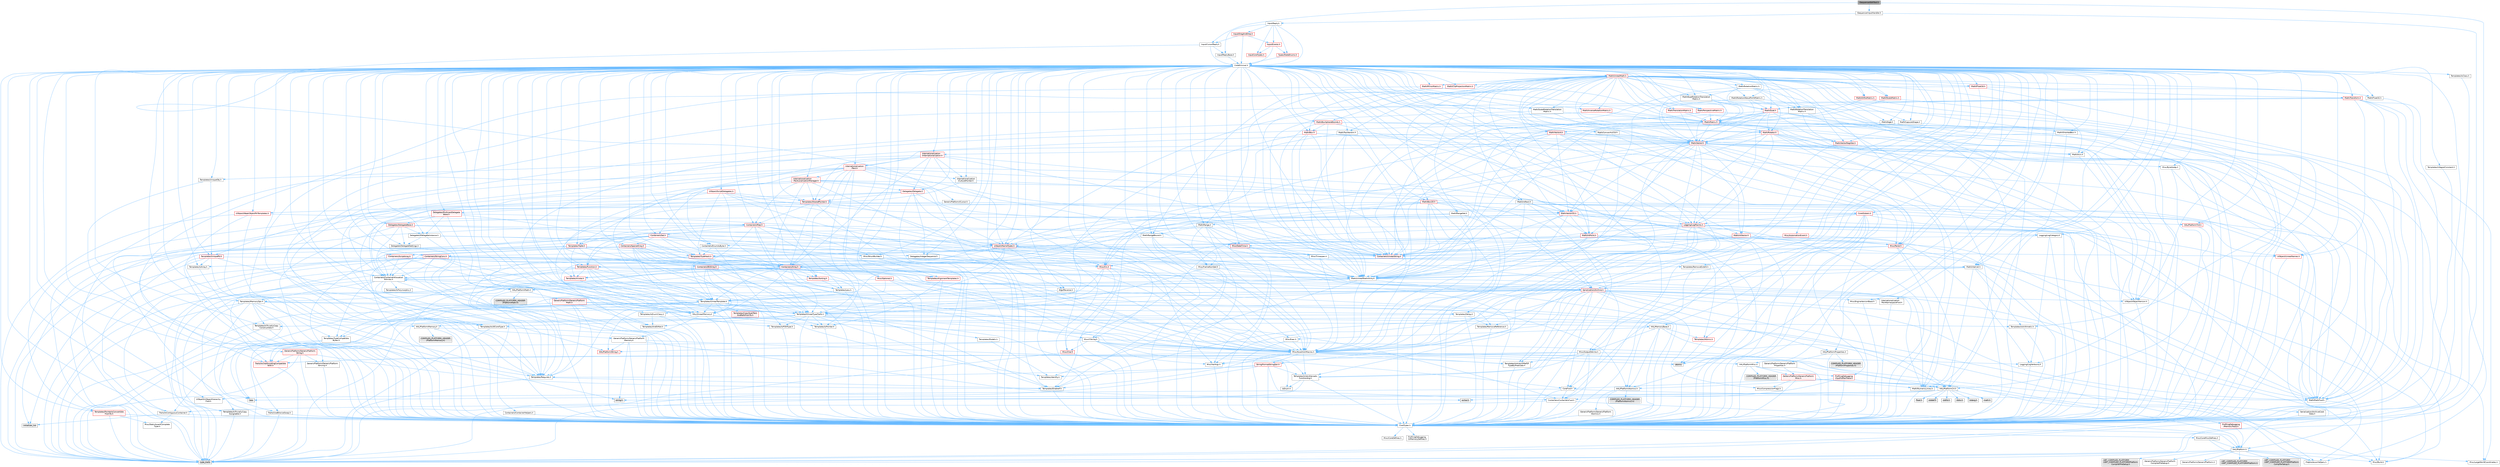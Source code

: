 digraph "ISequencerEditTool.h"
{
 // INTERACTIVE_SVG=YES
 // LATEX_PDF_SIZE
  bgcolor="transparent";
  edge [fontname=Helvetica,fontsize=10,labelfontname=Helvetica,labelfontsize=10];
  node [fontname=Helvetica,fontsize=10,shape=box,height=0.2,width=0.4];
  Node1 [id="Node000001",label="ISequencerEditTool.h",height=0.2,width=0.4,color="gray40", fillcolor="grey60", style="filled", fontcolor="black",tooltip=" "];
  Node1 -> Node2 [id="edge1_Node000001_Node000002",color="steelblue1",style="solid",tooltip=" "];
  Node2 [id="Node000002",label="CoreTypes.h",height=0.2,width=0.4,color="grey40", fillcolor="white", style="filled",URL="$dc/dec/CoreTypes_8h.html",tooltip=" "];
  Node2 -> Node3 [id="edge2_Node000002_Node000003",color="steelblue1",style="solid",tooltip=" "];
  Node3 [id="Node000003",label="HAL/Platform.h",height=0.2,width=0.4,color="grey40", fillcolor="white", style="filled",URL="$d9/dd0/Platform_8h.html",tooltip=" "];
  Node3 -> Node4 [id="edge3_Node000003_Node000004",color="steelblue1",style="solid",tooltip=" "];
  Node4 [id="Node000004",label="Misc/Build.h",height=0.2,width=0.4,color="grey40", fillcolor="white", style="filled",URL="$d3/dbb/Build_8h.html",tooltip=" "];
  Node3 -> Node5 [id="edge4_Node000003_Node000005",color="steelblue1",style="solid",tooltip=" "];
  Node5 [id="Node000005",label="Misc/LargeWorldCoordinates.h",height=0.2,width=0.4,color="grey40", fillcolor="white", style="filled",URL="$d2/dcb/LargeWorldCoordinates_8h.html",tooltip=" "];
  Node3 -> Node6 [id="edge5_Node000003_Node000006",color="steelblue1",style="solid",tooltip=" "];
  Node6 [id="Node000006",label="type_traits",height=0.2,width=0.4,color="grey60", fillcolor="#E0E0E0", style="filled",tooltip=" "];
  Node3 -> Node7 [id="edge6_Node000003_Node000007",color="steelblue1",style="solid",tooltip=" "];
  Node7 [id="Node000007",label="PreprocessorHelpers.h",height=0.2,width=0.4,color="grey40", fillcolor="white", style="filled",URL="$db/ddb/PreprocessorHelpers_8h.html",tooltip=" "];
  Node3 -> Node8 [id="edge7_Node000003_Node000008",color="steelblue1",style="solid",tooltip=" "];
  Node8 [id="Node000008",label="UBT_COMPILED_PLATFORM\l/UBT_COMPILED_PLATFORMPlatform\lCompilerPreSetup.h",height=0.2,width=0.4,color="grey60", fillcolor="#E0E0E0", style="filled",tooltip=" "];
  Node3 -> Node9 [id="edge8_Node000003_Node000009",color="steelblue1",style="solid",tooltip=" "];
  Node9 [id="Node000009",label="GenericPlatform/GenericPlatform\lCompilerPreSetup.h",height=0.2,width=0.4,color="grey40", fillcolor="white", style="filled",URL="$d9/dc8/GenericPlatformCompilerPreSetup_8h.html",tooltip=" "];
  Node3 -> Node10 [id="edge9_Node000003_Node000010",color="steelblue1",style="solid",tooltip=" "];
  Node10 [id="Node000010",label="GenericPlatform/GenericPlatform.h",height=0.2,width=0.4,color="grey40", fillcolor="white", style="filled",URL="$d6/d84/GenericPlatform_8h.html",tooltip=" "];
  Node3 -> Node11 [id="edge10_Node000003_Node000011",color="steelblue1",style="solid",tooltip=" "];
  Node11 [id="Node000011",label="UBT_COMPILED_PLATFORM\l/UBT_COMPILED_PLATFORMPlatform.h",height=0.2,width=0.4,color="grey60", fillcolor="#E0E0E0", style="filled",tooltip=" "];
  Node3 -> Node12 [id="edge11_Node000003_Node000012",color="steelblue1",style="solid",tooltip=" "];
  Node12 [id="Node000012",label="UBT_COMPILED_PLATFORM\l/UBT_COMPILED_PLATFORMPlatform\lCompilerSetup.h",height=0.2,width=0.4,color="grey60", fillcolor="#E0E0E0", style="filled",tooltip=" "];
  Node2 -> Node13 [id="edge12_Node000002_Node000013",color="steelblue1",style="solid",tooltip=" "];
  Node13 [id="Node000013",label="ProfilingDebugging\l/UMemoryDefines.h",height=0.2,width=0.4,color="grey40", fillcolor="white", style="filled",URL="$d2/da2/UMemoryDefines_8h.html",tooltip=" "];
  Node2 -> Node14 [id="edge13_Node000002_Node000014",color="steelblue1",style="solid",tooltip=" "];
  Node14 [id="Node000014",label="Misc/CoreMiscDefines.h",height=0.2,width=0.4,color="grey40", fillcolor="white", style="filled",URL="$da/d38/CoreMiscDefines_8h.html",tooltip=" "];
  Node14 -> Node3 [id="edge14_Node000014_Node000003",color="steelblue1",style="solid",tooltip=" "];
  Node14 -> Node7 [id="edge15_Node000014_Node000007",color="steelblue1",style="solid",tooltip=" "];
  Node2 -> Node15 [id="edge16_Node000002_Node000015",color="steelblue1",style="solid",tooltip=" "];
  Node15 [id="Node000015",label="Misc/CoreDefines.h",height=0.2,width=0.4,color="grey40", fillcolor="white", style="filled",URL="$d3/dd2/CoreDefines_8h.html",tooltip=" "];
  Node1 -> Node16 [id="edge17_Node000001_Node000016",color="steelblue1",style="solid",tooltip=" "];
  Node16 [id="Node000016",label="Input/CursorReply.h",height=0.2,width=0.4,color="grey40", fillcolor="white", style="filled",URL="$d9/df6/CursorReply_8h.html",tooltip=" "];
  Node16 -> Node17 [id="edge18_Node000016_Node000017",color="steelblue1",style="solid",tooltip=" "];
  Node17 [id="Node000017",label="CoreMinimal.h",height=0.2,width=0.4,color="grey40", fillcolor="white", style="filled",URL="$d7/d67/CoreMinimal_8h.html",tooltip=" "];
  Node17 -> Node2 [id="edge19_Node000017_Node000002",color="steelblue1",style="solid",tooltip=" "];
  Node17 -> Node18 [id="edge20_Node000017_Node000018",color="steelblue1",style="solid",tooltip=" "];
  Node18 [id="Node000018",label="CoreFwd.h",height=0.2,width=0.4,color="grey40", fillcolor="white", style="filled",URL="$d1/d1e/CoreFwd_8h.html",tooltip=" "];
  Node18 -> Node2 [id="edge21_Node000018_Node000002",color="steelblue1",style="solid",tooltip=" "];
  Node18 -> Node19 [id="edge22_Node000018_Node000019",color="steelblue1",style="solid",tooltip=" "];
  Node19 [id="Node000019",label="Containers/ContainersFwd.h",height=0.2,width=0.4,color="grey40", fillcolor="white", style="filled",URL="$d4/d0a/ContainersFwd_8h.html",tooltip=" "];
  Node19 -> Node3 [id="edge23_Node000019_Node000003",color="steelblue1",style="solid",tooltip=" "];
  Node19 -> Node2 [id="edge24_Node000019_Node000002",color="steelblue1",style="solid",tooltip=" "];
  Node19 -> Node20 [id="edge25_Node000019_Node000020",color="steelblue1",style="solid",tooltip=" "];
  Node20 [id="Node000020",label="Traits/IsContiguousContainer.h",height=0.2,width=0.4,color="grey40", fillcolor="white", style="filled",URL="$d5/d3c/IsContiguousContainer_8h.html",tooltip=" "];
  Node20 -> Node2 [id="edge26_Node000020_Node000002",color="steelblue1",style="solid",tooltip=" "];
  Node20 -> Node21 [id="edge27_Node000020_Node000021",color="steelblue1",style="solid",tooltip=" "];
  Node21 [id="Node000021",label="Misc/StaticAssertComplete\lType.h",height=0.2,width=0.4,color="grey40", fillcolor="white", style="filled",URL="$d5/d4e/StaticAssertCompleteType_8h.html",tooltip=" "];
  Node20 -> Node22 [id="edge28_Node000020_Node000022",color="steelblue1",style="solid",tooltip=" "];
  Node22 [id="Node000022",label="initializer_list",height=0.2,width=0.4,color="grey60", fillcolor="#E0E0E0", style="filled",tooltip=" "];
  Node18 -> Node23 [id="edge29_Node000018_Node000023",color="steelblue1",style="solid",tooltip=" "];
  Node23 [id="Node000023",label="Math/MathFwd.h",height=0.2,width=0.4,color="grey40", fillcolor="white", style="filled",URL="$d2/d10/MathFwd_8h.html",tooltip=" "];
  Node23 -> Node3 [id="edge30_Node000023_Node000003",color="steelblue1",style="solid",tooltip=" "];
  Node18 -> Node24 [id="edge31_Node000018_Node000024",color="steelblue1",style="solid",tooltip=" "];
  Node24 [id="Node000024",label="UObject/UObjectHierarchy\lFwd.h",height=0.2,width=0.4,color="grey40", fillcolor="white", style="filled",URL="$d3/d13/UObjectHierarchyFwd_8h.html",tooltip=" "];
  Node17 -> Node24 [id="edge32_Node000017_Node000024",color="steelblue1",style="solid",tooltip=" "];
  Node17 -> Node19 [id="edge33_Node000017_Node000019",color="steelblue1",style="solid",tooltip=" "];
  Node17 -> Node25 [id="edge34_Node000017_Node000025",color="steelblue1",style="solid",tooltip=" "];
  Node25 [id="Node000025",label="Misc/VarArgs.h",height=0.2,width=0.4,color="grey40", fillcolor="white", style="filled",URL="$d5/d6f/VarArgs_8h.html",tooltip=" "];
  Node25 -> Node2 [id="edge35_Node000025_Node000002",color="steelblue1",style="solid",tooltip=" "];
  Node17 -> Node26 [id="edge36_Node000017_Node000026",color="steelblue1",style="solid",tooltip=" "];
  Node26 [id="Node000026",label="Logging/LogVerbosity.h",height=0.2,width=0.4,color="grey40", fillcolor="white", style="filled",URL="$d2/d8f/LogVerbosity_8h.html",tooltip=" "];
  Node26 -> Node2 [id="edge37_Node000026_Node000002",color="steelblue1",style="solid",tooltip=" "];
  Node17 -> Node27 [id="edge38_Node000017_Node000027",color="steelblue1",style="solid",tooltip=" "];
  Node27 [id="Node000027",label="Misc/OutputDevice.h",height=0.2,width=0.4,color="grey40", fillcolor="white", style="filled",URL="$d7/d32/OutputDevice_8h.html",tooltip=" "];
  Node27 -> Node18 [id="edge39_Node000027_Node000018",color="steelblue1",style="solid",tooltip=" "];
  Node27 -> Node2 [id="edge40_Node000027_Node000002",color="steelblue1",style="solid",tooltip=" "];
  Node27 -> Node26 [id="edge41_Node000027_Node000026",color="steelblue1",style="solid",tooltip=" "];
  Node27 -> Node25 [id="edge42_Node000027_Node000025",color="steelblue1",style="solid",tooltip=" "];
  Node27 -> Node28 [id="edge43_Node000027_Node000028",color="steelblue1",style="solid",tooltip=" "];
  Node28 [id="Node000028",label="Templates/IsArrayOrRefOf\lTypeByPredicate.h",height=0.2,width=0.4,color="grey40", fillcolor="white", style="filled",URL="$d6/da1/IsArrayOrRefOfTypeByPredicate_8h.html",tooltip=" "];
  Node28 -> Node2 [id="edge44_Node000028_Node000002",color="steelblue1",style="solid",tooltip=" "];
  Node27 -> Node29 [id="edge45_Node000027_Node000029",color="steelblue1",style="solid",tooltip=" "];
  Node29 [id="Node000029",label="Templates/IsValidVariadic\lFunctionArg.h",height=0.2,width=0.4,color="grey40", fillcolor="white", style="filled",URL="$d0/dc8/IsValidVariadicFunctionArg_8h.html",tooltip=" "];
  Node29 -> Node2 [id="edge46_Node000029_Node000002",color="steelblue1",style="solid",tooltip=" "];
  Node29 -> Node30 [id="edge47_Node000029_Node000030",color="steelblue1",style="solid",tooltip=" "];
  Node30 [id="Node000030",label="IsEnum.h",height=0.2,width=0.4,color="grey40", fillcolor="white", style="filled",URL="$d4/de5/IsEnum_8h.html",tooltip=" "];
  Node29 -> Node6 [id="edge48_Node000029_Node000006",color="steelblue1",style="solid",tooltip=" "];
  Node27 -> Node31 [id="edge49_Node000027_Node000031",color="steelblue1",style="solid",tooltip=" "];
  Node31 [id="Node000031",label="Traits/IsCharEncodingCompatible\lWith.h",height=0.2,width=0.4,color="red", fillcolor="#FFF0F0", style="filled",URL="$df/dd1/IsCharEncodingCompatibleWith_8h.html",tooltip=" "];
  Node31 -> Node6 [id="edge50_Node000031_Node000006",color="steelblue1",style="solid",tooltip=" "];
  Node17 -> Node33 [id="edge51_Node000017_Node000033",color="steelblue1",style="solid",tooltip=" "];
  Node33 [id="Node000033",label="HAL/PlatformCrt.h",height=0.2,width=0.4,color="grey40", fillcolor="white", style="filled",URL="$d8/d75/PlatformCrt_8h.html",tooltip=" "];
  Node33 -> Node34 [id="edge52_Node000033_Node000034",color="steelblue1",style="solid",tooltip=" "];
  Node34 [id="Node000034",label="new",height=0.2,width=0.4,color="grey60", fillcolor="#E0E0E0", style="filled",tooltip=" "];
  Node33 -> Node35 [id="edge53_Node000033_Node000035",color="steelblue1",style="solid",tooltip=" "];
  Node35 [id="Node000035",label="wchar.h",height=0.2,width=0.4,color="grey60", fillcolor="#E0E0E0", style="filled",tooltip=" "];
  Node33 -> Node36 [id="edge54_Node000033_Node000036",color="steelblue1",style="solid",tooltip=" "];
  Node36 [id="Node000036",label="stddef.h",height=0.2,width=0.4,color="grey60", fillcolor="#E0E0E0", style="filled",tooltip=" "];
  Node33 -> Node37 [id="edge55_Node000033_Node000037",color="steelblue1",style="solid",tooltip=" "];
  Node37 [id="Node000037",label="stdlib.h",height=0.2,width=0.4,color="grey60", fillcolor="#E0E0E0", style="filled",tooltip=" "];
  Node33 -> Node38 [id="edge56_Node000033_Node000038",color="steelblue1",style="solid",tooltip=" "];
  Node38 [id="Node000038",label="stdio.h",height=0.2,width=0.4,color="grey60", fillcolor="#E0E0E0", style="filled",tooltip=" "];
  Node33 -> Node39 [id="edge57_Node000033_Node000039",color="steelblue1",style="solid",tooltip=" "];
  Node39 [id="Node000039",label="stdarg.h",height=0.2,width=0.4,color="grey60", fillcolor="#E0E0E0", style="filled",tooltip=" "];
  Node33 -> Node40 [id="edge58_Node000033_Node000040",color="steelblue1",style="solid",tooltip=" "];
  Node40 [id="Node000040",label="math.h",height=0.2,width=0.4,color="grey60", fillcolor="#E0E0E0", style="filled",tooltip=" "];
  Node33 -> Node41 [id="edge59_Node000033_Node000041",color="steelblue1",style="solid",tooltip=" "];
  Node41 [id="Node000041",label="float.h",height=0.2,width=0.4,color="grey60", fillcolor="#E0E0E0", style="filled",tooltip=" "];
  Node33 -> Node42 [id="edge60_Node000033_Node000042",color="steelblue1",style="solid",tooltip=" "];
  Node42 [id="Node000042",label="string.h",height=0.2,width=0.4,color="grey60", fillcolor="#E0E0E0", style="filled",tooltip=" "];
  Node17 -> Node43 [id="edge61_Node000017_Node000043",color="steelblue1",style="solid",tooltip=" "];
  Node43 [id="Node000043",label="HAL/PlatformMisc.h",height=0.2,width=0.4,color="grey40", fillcolor="white", style="filled",URL="$d0/df5/PlatformMisc_8h.html",tooltip=" "];
  Node43 -> Node2 [id="edge62_Node000043_Node000002",color="steelblue1",style="solid",tooltip=" "];
  Node43 -> Node44 [id="edge63_Node000043_Node000044",color="steelblue1",style="solid",tooltip=" "];
  Node44 [id="Node000044",label="GenericPlatform/GenericPlatform\lMisc.h",height=0.2,width=0.4,color="red", fillcolor="#FFF0F0", style="filled",URL="$db/d9a/GenericPlatformMisc_8h.html",tooltip=" "];
  Node44 -> Node18 [id="edge64_Node000044_Node000018",color="steelblue1",style="solid",tooltip=" "];
  Node44 -> Node2 [id="edge65_Node000044_Node000002",color="steelblue1",style="solid",tooltip=" "];
  Node44 -> Node33 [id="edge66_Node000044_Node000033",color="steelblue1",style="solid",tooltip=" "];
  Node44 -> Node48 [id="edge67_Node000044_Node000048",color="steelblue1",style="solid",tooltip=" "];
  Node48 [id="Node000048",label="Math/NumericLimits.h",height=0.2,width=0.4,color="grey40", fillcolor="white", style="filled",URL="$df/d1b/NumericLimits_8h.html",tooltip=" "];
  Node48 -> Node2 [id="edge68_Node000048_Node000002",color="steelblue1",style="solid",tooltip=" "];
  Node44 -> Node49 [id="edge69_Node000044_Node000049",color="steelblue1",style="solid",tooltip=" "];
  Node49 [id="Node000049",label="Misc/CompressionFlags.h",height=0.2,width=0.4,color="grey40", fillcolor="white", style="filled",URL="$d9/d76/CompressionFlags_8h.html",tooltip=" "];
  Node43 -> Node53 [id="edge70_Node000043_Node000053",color="steelblue1",style="solid",tooltip=" "];
  Node53 [id="Node000053",label="COMPILED_PLATFORM_HEADER\l(PlatformMisc.h)",height=0.2,width=0.4,color="grey60", fillcolor="#E0E0E0", style="filled",tooltip=" "];
  Node43 -> Node54 [id="edge71_Node000043_Node000054",color="steelblue1",style="solid",tooltip=" "];
  Node54 [id="Node000054",label="ProfilingDebugging\l/CpuProfilerTrace.h",height=0.2,width=0.4,color="red", fillcolor="#FFF0F0", style="filled",URL="$da/dcb/CpuProfilerTrace_8h.html",tooltip=" "];
  Node54 -> Node2 [id="edge72_Node000054_Node000002",color="steelblue1",style="solid",tooltip=" "];
  Node54 -> Node19 [id="edge73_Node000054_Node000019",color="steelblue1",style="solid",tooltip=" "];
  Node54 -> Node55 [id="edge74_Node000054_Node000055",color="steelblue1",style="solid",tooltip=" "];
  Node55 [id="Node000055",label="HAL/PlatformAtomics.h",height=0.2,width=0.4,color="grey40", fillcolor="white", style="filled",URL="$d3/d36/PlatformAtomics_8h.html",tooltip=" "];
  Node55 -> Node2 [id="edge75_Node000055_Node000002",color="steelblue1",style="solid",tooltip=" "];
  Node55 -> Node56 [id="edge76_Node000055_Node000056",color="steelblue1",style="solid",tooltip=" "];
  Node56 [id="Node000056",label="GenericPlatform/GenericPlatform\lAtomics.h",height=0.2,width=0.4,color="grey40", fillcolor="white", style="filled",URL="$da/d72/GenericPlatformAtomics_8h.html",tooltip=" "];
  Node56 -> Node2 [id="edge77_Node000056_Node000002",color="steelblue1",style="solid",tooltip=" "];
  Node55 -> Node57 [id="edge78_Node000055_Node000057",color="steelblue1",style="solid",tooltip=" "];
  Node57 [id="Node000057",label="COMPILED_PLATFORM_HEADER\l(PlatformAtomics.h)",height=0.2,width=0.4,color="grey60", fillcolor="#E0E0E0", style="filled",tooltip=" "];
  Node54 -> Node7 [id="edge79_Node000054_Node000007",color="steelblue1",style="solid",tooltip=" "];
  Node54 -> Node4 [id="edge80_Node000054_Node000004",color="steelblue1",style="solid",tooltip=" "];
  Node17 -> Node62 [id="edge81_Node000017_Node000062",color="steelblue1",style="solid",tooltip=" "];
  Node62 [id="Node000062",label="Misc/AssertionMacros.h",height=0.2,width=0.4,color="grey40", fillcolor="white", style="filled",URL="$d0/dfa/AssertionMacros_8h.html",tooltip=" "];
  Node62 -> Node2 [id="edge82_Node000062_Node000002",color="steelblue1",style="solid",tooltip=" "];
  Node62 -> Node3 [id="edge83_Node000062_Node000003",color="steelblue1",style="solid",tooltip=" "];
  Node62 -> Node43 [id="edge84_Node000062_Node000043",color="steelblue1",style="solid",tooltip=" "];
  Node62 -> Node7 [id="edge85_Node000062_Node000007",color="steelblue1",style="solid",tooltip=" "];
  Node62 -> Node63 [id="edge86_Node000062_Node000063",color="steelblue1",style="solid",tooltip=" "];
  Node63 [id="Node000063",label="Templates/EnableIf.h",height=0.2,width=0.4,color="grey40", fillcolor="white", style="filled",URL="$d7/d60/EnableIf_8h.html",tooltip=" "];
  Node63 -> Node2 [id="edge87_Node000063_Node000002",color="steelblue1",style="solid",tooltip=" "];
  Node62 -> Node28 [id="edge88_Node000062_Node000028",color="steelblue1",style="solid",tooltip=" "];
  Node62 -> Node29 [id="edge89_Node000062_Node000029",color="steelblue1",style="solid",tooltip=" "];
  Node62 -> Node31 [id="edge90_Node000062_Node000031",color="steelblue1",style="solid",tooltip=" "];
  Node62 -> Node25 [id="edge91_Node000062_Node000025",color="steelblue1",style="solid",tooltip=" "];
  Node62 -> Node64 [id="edge92_Node000062_Node000064",color="steelblue1",style="solid",tooltip=" "];
  Node64 [id="Node000064",label="String/FormatStringSan.h",height=0.2,width=0.4,color="red", fillcolor="#FFF0F0", style="filled",URL="$d3/d8b/FormatStringSan_8h.html",tooltip=" "];
  Node64 -> Node6 [id="edge93_Node000064_Node000006",color="steelblue1",style="solid",tooltip=" "];
  Node64 -> Node2 [id="edge94_Node000064_Node000002",color="steelblue1",style="solid",tooltip=" "];
  Node64 -> Node65 [id="edge95_Node000064_Node000065",color="steelblue1",style="solid",tooltip=" "];
  Node65 [id="Node000065",label="Templates/Requires.h",height=0.2,width=0.4,color="grey40", fillcolor="white", style="filled",URL="$dc/d96/Requires_8h.html",tooltip=" "];
  Node65 -> Node63 [id="edge96_Node000065_Node000063",color="steelblue1",style="solid",tooltip=" "];
  Node65 -> Node6 [id="edge97_Node000065_Node000006",color="steelblue1",style="solid",tooltip=" "];
  Node64 -> Node66 [id="edge98_Node000064_Node000066",color="steelblue1",style="solid",tooltip=" "];
  Node66 [id="Node000066",label="Templates/Identity.h",height=0.2,width=0.4,color="grey40", fillcolor="white", style="filled",URL="$d0/dd5/Identity_8h.html",tooltip=" "];
  Node64 -> Node29 [id="edge99_Node000064_Node000029",color="steelblue1",style="solid",tooltip=" "];
  Node64 -> Node19 [id="edge100_Node000064_Node000019",color="steelblue1",style="solid",tooltip=" "];
  Node62 -> Node70 [id="edge101_Node000062_Node000070",color="steelblue1",style="solid",tooltip=" "];
  Node70 [id="Node000070",label="atomic",height=0.2,width=0.4,color="grey60", fillcolor="#E0E0E0", style="filled",tooltip=" "];
  Node17 -> Node71 [id="edge102_Node000017_Node000071",color="steelblue1",style="solid",tooltip=" "];
  Node71 [id="Node000071",label="Templates/IsPointer.h",height=0.2,width=0.4,color="grey40", fillcolor="white", style="filled",URL="$d7/d05/IsPointer_8h.html",tooltip=" "];
  Node71 -> Node2 [id="edge103_Node000071_Node000002",color="steelblue1",style="solid",tooltip=" "];
  Node17 -> Node72 [id="edge104_Node000017_Node000072",color="steelblue1",style="solid",tooltip=" "];
  Node72 [id="Node000072",label="HAL/PlatformMemory.h",height=0.2,width=0.4,color="grey40", fillcolor="white", style="filled",URL="$de/d68/PlatformMemory_8h.html",tooltip=" "];
  Node72 -> Node2 [id="edge105_Node000072_Node000002",color="steelblue1",style="solid",tooltip=" "];
  Node72 -> Node73 [id="edge106_Node000072_Node000073",color="steelblue1",style="solid",tooltip=" "];
  Node73 [id="Node000073",label="GenericPlatform/GenericPlatform\lMemory.h",height=0.2,width=0.4,color="grey40", fillcolor="white", style="filled",URL="$dd/d22/GenericPlatformMemory_8h.html",tooltip=" "];
  Node73 -> Node18 [id="edge107_Node000073_Node000018",color="steelblue1",style="solid",tooltip=" "];
  Node73 -> Node2 [id="edge108_Node000073_Node000002",color="steelblue1",style="solid",tooltip=" "];
  Node73 -> Node74 [id="edge109_Node000073_Node000074",color="steelblue1",style="solid",tooltip=" "];
  Node74 [id="Node000074",label="HAL/PlatformString.h",height=0.2,width=0.4,color="red", fillcolor="#FFF0F0", style="filled",URL="$db/db5/PlatformString_8h.html",tooltip=" "];
  Node74 -> Node2 [id="edge110_Node000074_Node000002",color="steelblue1",style="solid",tooltip=" "];
  Node73 -> Node42 [id="edge111_Node000073_Node000042",color="steelblue1",style="solid",tooltip=" "];
  Node73 -> Node35 [id="edge112_Node000073_Node000035",color="steelblue1",style="solid",tooltip=" "];
  Node72 -> Node76 [id="edge113_Node000072_Node000076",color="steelblue1",style="solid",tooltip=" "];
  Node76 [id="Node000076",label="COMPILED_PLATFORM_HEADER\l(PlatformMemory.h)",height=0.2,width=0.4,color="grey60", fillcolor="#E0E0E0", style="filled",tooltip=" "];
  Node17 -> Node55 [id="edge114_Node000017_Node000055",color="steelblue1",style="solid",tooltip=" "];
  Node17 -> Node77 [id="edge115_Node000017_Node000077",color="steelblue1",style="solid",tooltip=" "];
  Node77 [id="Node000077",label="Misc/Exec.h",height=0.2,width=0.4,color="grey40", fillcolor="white", style="filled",URL="$de/ddb/Exec_8h.html",tooltip=" "];
  Node77 -> Node2 [id="edge116_Node000077_Node000002",color="steelblue1",style="solid",tooltip=" "];
  Node77 -> Node62 [id="edge117_Node000077_Node000062",color="steelblue1",style="solid",tooltip=" "];
  Node17 -> Node78 [id="edge118_Node000017_Node000078",color="steelblue1",style="solid",tooltip=" "];
  Node78 [id="Node000078",label="HAL/MemoryBase.h",height=0.2,width=0.4,color="grey40", fillcolor="white", style="filled",URL="$d6/d9f/MemoryBase_8h.html",tooltip=" "];
  Node78 -> Node2 [id="edge119_Node000078_Node000002",color="steelblue1",style="solid",tooltip=" "];
  Node78 -> Node55 [id="edge120_Node000078_Node000055",color="steelblue1",style="solid",tooltip=" "];
  Node78 -> Node33 [id="edge121_Node000078_Node000033",color="steelblue1",style="solid",tooltip=" "];
  Node78 -> Node77 [id="edge122_Node000078_Node000077",color="steelblue1",style="solid",tooltip=" "];
  Node78 -> Node27 [id="edge123_Node000078_Node000027",color="steelblue1",style="solid",tooltip=" "];
  Node78 -> Node79 [id="edge124_Node000078_Node000079",color="steelblue1",style="solid",tooltip=" "];
  Node79 [id="Node000079",label="Templates/Atomic.h",height=0.2,width=0.4,color="red", fillcolor="#FFF0F0", style="filled",URL="$d3/d91/Atomic_8h.html",tooltip=" "];
  Node79 -> Node70 [id="edge125_Node000079_Node000070",color="steelblue1",style="solid",tooltip=" "];
  Node17 -> Node88 [id="edge126_Node000017_Node000088",color="steelblue1",style="solid",tooltip=" "];
  Node88 [id="Node000088",label="HAL/UnrealMemory.h",height=0.2,width=0.4,color="grey40", fillcolor="white", style="filled",URL="$d9/d96/UnrealMemory_8h.html",tooltip=" "];
  Node88 -> Node2 [id="edge127_Node000088_Node000002",color="steelblue1",style="solid",tooltip=" "];
  Node88 -> Node73 [id="edge128_Node000088_Node000073",color="steelblue1",style="solid",tooltip=" "];
  Node88 -> Node78 [id="edge129_Node000088_Node000078",color="steelblue1",style="solid",tooltip=" "];
  Node88 -> Node72 [id="edge130_Node000088_Node000072",color="steelblue1",style="solid",tooltip=" "];
  Node88 -> Node89 [id="edge131_Node000088_Node000089",color="steelblue1",style="solid",tooltip=" "];
  Node89 [id="Node000089",label="ProfilingDebugging\l/MemoryTrace.h",height=0.2,width=0.4,color="red", fillcolor="#FFF0F0", style="filled",URL="$da/dd7/MemoryTrace_8h.html",tooltip=" "];
  Node89 -> Node3 [id="edge132_Node000089_Node000003",color="steelblue1",style="solid",tooltip=" "];
  Node88 -> Node71 [id="edge133_Node000088_Node000071",color="steelblue1",style="solid",tooltip=" "];
  Node17 -> Node90 [id="edge134_Node000017_Node000090",color="steelblue1",style="solid",tooltip=" "];
  Node90 [id="Node000090",label="Templates/IsArithmetic.h",height=0.2,width=0.4,color="grey40", fillcolor="white", style="filled",URL="$d2/d5d/IsArithmetic_8h.html",tooltip=" "];
  Node90 -> Node2 [id="edge135_Node000090_Node000002",color="steelblue1",style="solid",tooltip=" "];
  Node17 -> Node84 [id="edge136_Node000017_Node000084",color="steelblue1",style="solid",tooltip=" "];
  Node84 [id="Node000084",label="Templates/AndOrNot.h",height=0.2,width=0.4,color="grey40", fillcolor="white", style="filled",URL="$db/d0a/AndOrNot_8h.html",tooltip=" "];
  Node84 -> Node2 [id="edge137_Node000084_Node000002",color="steelblue1",style="solid",tooltip=" "];
  Node17 -> Node91 [id="edge138_Node000017_Node000091",color="steelblue1",style="solid",tooltip=" "];
  Node91 [id="Node000091",label="Templates/IsPODType.h",height=0.2,width=0.4,color="grey40", fillcolor="white", style="filled",URL="$d7/db1/IsPODType_8h.html",tooltip=" "];
  Node91 -> Node2 [id="edge139_Node000091_Node000002",color="steelblue1",style="solid",tooltip=" "];
  Node17 -> Node92 [id="edge140_Node000017_Node000092",color="steelblue1",style="solid",tooltip=" "];
  Node92 [id="Node000092",label="Templates/IsUECoreType.h",height=0.2,width=0.4,color="grey40", fillcolor="white", style="filled",URL="$d1/db8/IsUECoreType_8h.html",tooltip=" "];
  Node92 -> Node2 [id="edge141_Node000092_Node000002",color="steelblue1",style="solid",tooltip=" "];
  Node92 -> Node6 [id="edge142_Node000092_Node000006",color="steelblue1",style="solid",tooltip=" "];
  Node17 -> Node85 [id="edge143_Node000017_Node000085",color="steelblue1",style="solid",tooltip=" "];
  Node85 [id="Node000085",label="Templates/IsTriviallyCopy\lConstructible.h",height=0.2,width=0.4,color="grey40", fillcolor="white", style="filled",URL="$d3/d78/IsTriviallyCopyConstructible_8h.html",tooltip=" "];
  Node85 -> Node2 [id="edge144_Node000085_Node000002",color="steelblue1",style="solid",tooltip=" "];
  Node85 -> Node6 [id="edge145_Node000085_Node000006",color="steelblue1",style="solid",tooltip=" "];
  Node17 -> Node93 [id="edge146_Node000017_Node000093",color="steelblue1",style="solid",tooltip=" "];
  Node93 [id="Node000093",label="Templates/UnrealTypeTraits.h",height=0.2,width=0.4,color="grey40", fillcolor="white", style="filled",URL="$d2/d2d/UnrealTypeTraits_8h.html",tooltip=" "];
  Node93 -> Node2 [id="edge147_Node000093_Node000002",color="steelblue1",style="solid",tooltip=" "];
  Node93 -> Node71 [id="edge148_Node000093_Node000071",color="steelblue1",style="solid",tooltip=" "];
  Node93 -> Node62 [id="edge149_Node000093_Node000062",color="steelblue1",style="solid",tooltip=" "];
  Node93 -> Node84 [id="edge150_Node000093_Node000084",color="steelblue1",style="solid",tooltip=" "];
  Node93 -> Node63 [id="edge151_Node000093_Node000063",color="steelblue1",style="solid",tooltip=" "];
  Node93 -> Node90 [id="edge152_Node000093_Node000090",color="steelblue1",style="solid",tooltip=" "];
  Node93 -> Node30 [id="edge153_Node000093_Node000030",color="steelblue1",style="solid",tooltip=" "];
  Node93 -> Node94 [id="edge154_Node000093_Node000094",color="steelblue1",style="solid",tooltip=" "];
  Node94 [id="Node000094",label="Templates/Models.h",height=0.2,width=0.4,color="grey40", fillcolor="white", style="filled",URL="$d3/d0c/Models_8h.html",tooltip=" "];
  Node94 -> Node66 [id="edge155_Node000094_Node000066",color="steelblue1",style="solid",tooltip=" "];
  Node93 -> Node91 [id="edge156_Node000093_Node000091",color="steelblue1",style="solid",tooltip=" "];
  Node93 -> Node92 [id="edge157_Node000093_Node000092",color="steelblue1",style="solid",tooltip=" "];
  Node93 -> Node85 [id="edge158_Node000093_Node000085",color="steelblue1",style="solid",tooltip=" "];
  Node17 -> Node63 [id="edge159_Node000017_Node000063",color="steelblue1",style="solid",tooltip=" "];
  Node17 -> Node95 [id="edge160_Node000017_Node000095",color="steelblue1",style="solid",tooltip=" "];
  Node95 [id="Node000095",label="Templates/RemoveReference.h",height=0.2,width=0.4,color="grey40", fillcolor="white", style="filled",URL="$da/dbe/RemoveReference_8h.html",tooltip=" "];
  Node95 -> Node2 [id="edge161_Node000095_Node000002",color="steelblue1",style="solid",tooltip=" "];
  Node17 -> Node96 [id="edge162_Node000017_Node000096",color="steelblue1",style="solid",tooltip=" "];
  Node96 [id="Node000096",label="Templates/IntegralConstant.h",height=0.2,width=0.4,color="grey40", fillcolor="white", style="filled",URL="$db/d1b/IntegralConstant_8h.html",tooltip=" "];
  Node96 -> Node2 [id="edge163_Node000096_Node000002",color="steelblue1",style="solid",tooltip=" "];
  Node17 -> Node97 [id="edge164_Node000017_Node000097",color="steelblue1",style="solid",tooltip=" "];
  Node97 [id="Node000097",label="Templates/IsClass.h",height=0.2,width=0.4,color="grey40", fillcolor="white", style="filled",URL="$db/dcb/IsClass_8h.html",tooltip=" "];
  Node97 -> Node2 [id="edge165_Node000097_Node000002",color="steelblue1",style="solid",tooltip=" "];
  Node17 -> Node98 [id="edge166_Node000017_Node000098",color="steelblue1",style="solid",tooltip=" "];
  Node98 [id="Node000098",label="Templates/TypeCompatible\lBytes.h",height=0.2,width=0.4,color="grey40", fillcolor="white", style="filled",URL="$df/d0a/TypeCompatibleBytes_8h.html",tooltip=" "];
  Node98 -> Node2 [id="edge167_Node000098_Node000002",color="steelblue1",style="solid",tooltip=" "];
  Node98 -> Node42 [id="edge168_Node000098_Node000042",color="steelblue1",style="solid",tooltip=" "];
  Node98 -> Node34 [id="edge169_Node000098_Node000034",color="steelblue1",style="solid",tooltip=" "];
  Node98 -> Node6 [id="edge170_Node000098_Node000006",color="steelblue1",style="solid",tooltip=" "];
  Node17 -> Node20 [id="edge171_Node000017_Node000020",color="steelblue1",style="solid",tooltip=" "];
  Node17 -> Node99 [id="edge172_Node000017_Node000099",color="steelblue1",style="solid",tooltip=" "];
  Node99 [id="Node000099",label="Templates/UnrealTemplate.h",height=0.2,width=0.4,color="grey40", fillcolor="white", style="filled",URL="$d4/d24/UnrealTemplate_8h.html",tooltip=" "];
  Node99 -> Node2 [id="edge173_Node000099_Node000002",color="steelblue1",style="solid",tooltip=" "];
  Node99 -> Node71 [id="edge174_Node000099_Node000071",color="steelblue1",style="solid",tooltip=" "];
  Node99 -> Node88 [id="edge175_Node000099_Node000088",color="steelblue1",style="solid",tooltip=" "];
  Node99 -> Node100 [id="edge176_Node000099_Node000100",color="steelblue1",style="solid",tooltip=" "];
  Node100 [id="Node000100",label="Templates/CopyQualifiers\lAndRefsFromTo.h",height=0.2,width=0.4,color="red", fillcolor="#FFF0F0", style="filled",URL="$d3/db3/CopyQualifiersAndRefsFromTo_8h.html",tooltip=" "];
  Node99 -> Node93 [id="edge177_Node000099_Node000093",color="steelblue1",style="solid",tooltip=" "];
  Node99 -> Node95 [id="edge178_Node000099_Node000095",color="steelblue1",style="solid",tooltip=" "];
  Node99 -> Node65 [id="edge179_Node000099_Node000065",color="steelblue1",style="solid",tooltip=" "];
  Node99 -> Node98 [id="edge180_Node000099_Node000098",color="steelblue1",style="solid",tooltip=" "];
  Node99 -> Node66 [id="edge181_Node000099_Node000066",color="steelblue1",style="solid",tooltip=" "];
  Node99 -> Node20 [id="edge182_Node000099_Node000020",color="steelblue1",style="solid",tooltip=" "];
  Node99 -> Node102 [id="edge183_Node000099_Node000102",color="steelblue1",style="solid",tooltip=" "];
  Node102 [id="Node000102",label="Traits/UseBitwiseSwap.h",height=0.2,width=0.4,color="grey40", fillcolor="white", style="filled",URL="$db/df3/UseBitwiseSwap_8h.html",tooltip=" "];
  Node102 -> Node2 [id="edge184_Node000102_Node000002",color="steelblue1",style="solid",tooltip=" "];
  Node102 -> Node6 [id="edge185_Node000102_Node000006",color="steelblue1",style="solid",tooltip=" "];
  Node99 -> Node6 [id="edge186_Node000099_Node000006",color="steelblue1",style="solid",tooltip=" "];
  Node17 -> Node48 [id="edge187_Node000017_Node000048",color="steelblue1",style="solid",tooltip=" "];
  Node17 -> Node103 [id="edge188_Node000017_Node000103",color="steelblue1",style="solid",tooltip=" "];
  Node103 [id="Node000103",label="HAL/PlatformMath.h",height=0.2,width=0.4,color="grey40", fillcolor="white", style="filled",URL="$dc/d53/PlatformMath_8h.html",tooltip=" "];
  Node103 -> Node2 [id="edge189_Node000103_Node000002",color="steelblue1",style="solid",tooltip=" "];
  Node103 -> Node104 [id="edge190_Node000103_Node000104",color="steelblue1",style="solid",tooltip=" "];
  Node104 [id="Node000104",label="GenericPlatform/GenericPlatform\lMath.h",height=0.2,width=0.4,color="red", fillcolor="#FFF0F0", style="filled",URL="$d5/d79/GenericPlatformMath_8h.html",tooltip=" "];
  Node104 -> Node2 [id="edge191_Node000104_Node000002",color="steelblue1",style="solid",tooltip=" "];
  Node104 -> Node19 [id="edge192_Node000104_Node000019",color="steelblue1",style="solid",tooltip=" "];
  Node104 -> Node33 [id="edge193_Node000104_Node000033",color="steelblue1",style="solid",tooltip=" "];
  Node104 -> Node84 [id="edge194_Node000104_Node000084",color="steelblue1",style="solid",tooltip=" "];
  Node104 -> Node105 [id="edge195_Node000104_Node000105",color="steelblue1",style="solid",tooltip=" "];
  Node105 [id="Node000105",label="Templates/Decay.h",height=0.2,width=0.4,color="grey40", fillcolor="white", style="filled",URL="$dd/d0f/Decay_8h.html",tooltip=" "];
  Node105 -> Node2 [id="edge196_Node000105_Node000002",color="steelblue1",style="solid",tooltip=" "];
  Node105 -> Node95 [id="edge197_Node000105_Node000095",color="steelblue1",style="solid",tooltip=" "];
  Node105 -> Node6 [id="edge198_Node000105_Node000006",color="steelblue1",style="solid",tooltip=" "];
  Node104 -> Node93 [id="edge199_Node000104_Node000093",color="steelblue1",style="solid",tooltip=" "];
  Node104 -> Node65 [id="edge200_Node000104_Node000065",color="steelblue1",style="solid",tooltip=" "];
  Node104 -> Node98 [id="edge201_Node000104_Node000098",color="steelblue1",style="solid",tooltip=" "];
  Node104 -> Node6 [id="edge202_Node000104_Node000006",color="steelblue1",style="solid",tooltip=" "];
  Node103 -> Node110 [id="edge203_Node000103_Node000110",color="steelblue1",style="solid",tooltip=" "];
  Node110 [id="Node000110",label="COMPILED_PLATFORM_HEADER\l(PlatformMath.h)",height=0.2,width=0.4,color="grey60", fillcolor="#E0E0E0", style="filled",tooltip=" "];
  Node17 -> Node86 [id="edge204_Node000017_Node000086",color="steelblue1",style="solid",tooltip=" "];
  Node86 [id="Node000086",label="Templates/IsTriviallyCopy\lAssignable.h",height=0.2,width=0.4,color="grey40", fillcolor="white", style="filled",URL="$d2/df2/IsTriviallyCopyAssignable_8h.html",tooltip=" "];
  Node86 -> Node2 [id="edge205_Node000086_Node000002",color="steelblue1",style="solid",tooltip=" "];
  Node86 -> Node6 [id="edge206_Node000086_Node000006",color="steelblue1",style="solid",tooltip=" "];
  Node17 -> Node111 [id="edge207_Node000017_Node000111",color="steelblue1",style="solid",tooltip=" "];
  Node111 [id="Node000111",label="Templates/MemoryOps.h",height=0.2,width=0.4,color="grey40", fillcolor="white", style="filled",URL="$db/dea/MemoryOps_8h.html",tooltip=" "];
  Node111 -> Node2 [id="edge208_Node000111_Node000002",color="steelblue1",style="solid",tooltip=" "];
  Node111 -> Node88 [id="edge209_Node000111_Node000088",color="steelblue1",style="solid",tooltip=" "];
  Node111 -> Node86 [id="edge210_Node000111_Node000086",color="steelblue1",style="solid",tooltip=" "];
  Node111 -> Node85 [id="edge211_Node000111_Node000085",color="steelblue1",style="solid",tooltip=" "];
  Node111 -> Node65 [id="edge212_Node000111_Node000065",color="steelblue1",style="solid",tooltip=" "];
  Node111 -> Node93 [id="edge213_Node000111_Node000093",color="steelblue1",style="solid",tooltip=" "];
  Node111 -> Node102 [id="edge214_Node000111_Node000102",color="steelblue1",style="solid",tooltip=" "];
  Node111 -> Node34 [id="edge215_Node000111_Node000034",color="steelblue1",style="solid",tooltip=" "];
  Node111 -> Node6 [id="edge216_Node000111_Node000006",color="steelblue1",style="solid",tooltip=" "];
  Node17 -> Node112 [id="edge217_Node000017_Node000112",color="steelblue1",style="solid",tooltip=" "];
  Node112 [id="Node000112",label="Containers/ContainerAllocation\lPolicies.h",height=0.2,width=0.4,color="grey40", fillcolor="white", style="filled",URL="$d7/dff/ContainerAllocationPolicies_8h.html",tooltip=" "];
  Node112 -> Node2 [id="edge218_Node000112_Node000002",color="steelblue1",style="solid",tooltip=" "];
  Node112 -> Node113 [id="edge219_Node000112_Node000113",color="steelblue1",style="solid",tooltip=" "];
  Node113 [id="Node000113",label="Containers/ContainerHelpers.h",height=0.2,width=0.4,color="grey40", fillcolor="white", style="filled",URL="$d7/d33/ContainerHelpers_8h.html",tooltip=" "];
  Node113 -> Node2 [id="edge220_Node000113_Node000002",color="steelblue1",style="solid",tooltip=" "];
  Node112 -> Node112 [id="edge221_Node000112_Node000112",color="steelblue1",style="solid",tooltip=" "];
  Node112 -> Node103 [id="edge222_Node000112_Node000103",color="steelblue1",style="solid",tooltip=" "];
  Node112 -> Node88 [id="edge223_Node000112_Node000088",color="steelblue1",style="solid",tooltip=" "];
  Node112 -> Node48 [id="edge224_Node000112_Node000048",color="steelblue1",style="solid",tooltip=" "];
  Node112 -> Node62 [id="edge225_Node000112_Node000062",color="steelblue1",style="solid",tooltip=" "];
  Node112 -> Node114 [id="edge226_Node000112_Node000114",color="steelblue1",style="solid",tooltip=" "];
  Node114 [id="Node000114",label="Templates/IsPolymorphic.h",height=0.2,width=0.4,color="grey40", fillcolor="white", style="filled",URL="$dc/d20/IsPolymorphic_8h.html",tooltip=" "];
  Node112 -> Node111 [id="edge227_Node000112_Node000111",color="steelblue1",style="solid",tooltip=" "];
  Node112 -> Node98 [id="edge228_Node000112_Node000098",color="steelblue1",style="solid",tooltip=" "];
  Node112 -> Node6 [id="edge229_Node000112_Node000006",color="steelblue1",style="solid",tooltip=" "];
  Node17 -> Node115 [id="edge230_Node000017_Node000115",color="steelblue1",style="solid",tooltip=" "];
  Node115 [id="Node000115",label="Templates/IsEnumClass.h",height=0.2,width=0.4,color="grey40", fillcolor="white", style="filled",URL="$d7/d15/IsEnumClass_8h.html",tooltip=" "];
  Node115 -> Node2 [id="edge231_Node000115_Node000002",color="steelblue1",style="solid",tooltip=" "];
  Node115 -> Node84 [id="edge232_Node000115_Node000084",color="steelblue1",style="solid",tooltip=" "];
  Node17 -> Node116 [id="edge233_Node000017_Node000116",color="steelblue1",style="solid",tooltip=" "];
  Node116 [id="Node000116",label="HAL/PlatformProperties.h",height=0.2,width=0.4,color="grey40", fillcolor="white", style="filled",URL="$d9/db0/PlatformProperties_8h.html",tooltip=" "];
  Node116 -> Node2 [id="edge234_Node000116_Node000002",color="steelblue1",style="solid",tooltip=" "];
  Node116 -> Node117 [id="edge235_Node000116_Node000117",color="steelblue1",style="solid",tooltip=" "];
  Node117 [id="Node000117",label="GenericPlatform/GenericPlatform\lProperties.h",height=0.2,width=0.4,color="grey40", fillcolor="white", style="filled",URL="$d2/dcd/GenericPlatformProperties_8h.html",tooltip=" "];
  Node117 -> Node2 [id="edge236_Node000117_Node000002",color="steelblue1",style="solid",tooltip=" "];
  Node117 -> Node44 [id="edge237_Node000117_Node000044",color="steelblue1",style="solid",tooltip=" "];
  Node116 -> Node118 [id="edge238_Node000116_Node000118",color="steelblue1",style="solid",tooltip=" "];
  Node118 [id="Node000118",label="COMPILED_PLATFORM_HEADER\l(PlatformProperties.h)",height=0.2,width=0.4,color="grey60", fillcolor="#E0E0E0", style="filled",tooltip=" "];
  Node17 -> Node119 [id="edge239_Node000017_Node000119",color="steelblue1",style="solid",tooltip=" "];
  Node119 [id="Node000119",label="Misc/EngineVersionBase.h",height=0.2,width=0.4,color="grey40", fillcolor="white", style="filled",URL="$d5/d2b/EngineVersionBase_8h.html",tooltip=" "];
  Node119 -> Node2 [id="edge240_Node000119_Node000002",color="steelblue1",style="solid",tooltip=" "];
  Node17 -> Node120 [id="edge241_Node000017_Node000120",color="steelblue1",style="solid",tooltip=" "];
  Node120 [id="Node000120",label="Internationalization\l/TextNamespaceFwd.h",height=0.2,width=0.4,color="grey40", fillcolor="white", style="filled",URL="$d8/d97/TextNamespaceFwd_8h.html",tooltip=" "];
  Node120 -> Node2 [id="edge242_Node000120_Node000002",color="steelblue1",style="solid",tooltip=" "];
  Node17 -> Node121 [id="edge243_Node000017_Node000121",color="steelblue1",style="solid",tooltip=" "];
  Node121 [id="Node000121",label="Serialization/Archive.h",height=0.2,width=0.4,color="red", fillcolor="#FFF0F0", style="filled",URL="$d7/d3b/Archive_8h.html",tooltip=" "];
  Node121 -> Node18 [id="edge244_Node000121_Node000018",color="steelblue1",style="solid",tooltip=" "];
  Node121 -> Node2 [id="edge245_Node000121_Node000002",color="steelblue1",style="solid",tooltip=" "];
  Node121 -> Node116 [id="edge246_Node000121_Node000116",color="steelblue1",style="solid",tooltip=" "];
  Node121 -> Node120 [id="edge247_Node000121_Node000120",color="steelblue1",style="solid",tooltip=" "];
  Node121 -> Node23 [id="edge248_Node000121_Node000023",color="steelblue1",style="solid",tooltip=" "];
  Node121 -> Node62 [id="edge249_Node000121_Node000062",color="steelblue1",style="solid",tooltip=" "];
  Node121 -> Node4 [id="edge250_Node000121_Node000004",color="steelblue1",style="solid",tooltip=" "];
  Node121 -> Node49 [id="edge251_Node000121_Node000049",color="steelblue1",style="solid",tooltip=" "];
  Node121 -> Node119 [id="edge252_Node000121_Node000119",color="steelblue1",style="solid",tooltip=" "];
  Node121 -> Node25 [id="edge253_Node000121_Node000025",color="steelblue1",style="solid",tooltip=" "];
  Node121 -> Node122 [id="edge254_Node000121_Node000122",color="steelblue1",style="solid",tooltip=" "];
  Node122 [id="Node000122",label="Serialization/ArchiveCook\lData.h",height=0.2,width=0.4,color="grey40", fillcolor="white", style="filled",URL="$dc/db6/ArchiveCookData_8h.html",tooltip=" "];
  Node122 -> Node3 [id="edge255_Node000122_Node000003",color="steelblue1",style="solid",tooltip=" "];
  Node121 -> Node63 [id="edge256_Node000121_Node000063",color="steelblue1",style="solid",tooltip=" "];
  Node121 -> Node28 [id="edge257_Node000121_Node000028",color="steelblue1",style="solid",tooltip=" "];
  Node121 -> Node115 [id="edge258_Node000121_Node000115",color="steelblue1",style="solid",tooltip=" "];
  Node121 -> Node29 [id="edge259_Node000121_Node000029",color="steelblue1",style="solid",tooltip=" "];
  Node121 -> Node99 [id="edge260_Node000121_Node000099",color="steelblue1",style="solid",tooltip=" "];
  Node121 -> Node31 [id="edge261_Node000121_Node000031",color="steelblue1",style="solid",tooltip=" "];
  Node121 -> Node124 [id="edge262_Node000121_Node000124",color="steelblue1",style="solid",tooltip=" "];
  Node124 [id="Node000124",label="UObject/ObjectVersion.h",height=0.2,width=0.4,color="grey40", fillcolor="white", style="filled",URL="$da/d63/ObjectVersion_8h.html",tooltip=" "];
  Node124 -> Node2 [id="edge263_Node000124_Node000002",color="steelblue1",style="solid",tooltip=" "];
  Node17 -> Node125 [id="edge264_Node000017_Node000125",color="steelblue1",style="solid",tooltip=" "];
  Node125 [id="Node000125",label="Templates/Less.h",height=0.2,width=0.4,color="grey40", fillcolor="white", style="filled",URL="$de/dc8/Less_8h.html",tooltip=" "];
  Node125 -> Node2 [id="edge265_Node000125_Node000002",color="steelblue1",style="solid",tooltip=" "];
  Node125 -> Node99 [id="edge266_Node000125_Node000099",color="steelblue1",style="solid",tooltip=" "];
  Node17 -> Node126 [id="edge267_Node000017_Node000126",color="steelblue1",style="solid",tooltip=" "];
  Node126 [id="Node000126",label="Templates/Sorting.h",height=0.2,width=0.4,color="red", fillcolor="#FFF0F0", style="filled",URL="$d3/d9e/Sorting_8h.html",tooltip=" "];
  Node126 -> Node2 [id="edge268_Node000126_Node000002",color="steelblue1",style="solid",tooltip=" "];
  Node126 -> Node103 [id="edge269_Node000126_Node000103",color="steelblue1",style="solid",tooltip=" "];
  Node126 -> Node125 [id="edge270_Node000126_Node000125",color="steelblue1",style="solid",tooltip=" "];
  Node17 -> Node137 [id="edge271_Node000017_Node000137",color="steelblue1",style="solid",tooltip=" "];
  Node137 [id="Node000137",label="Misc/Char.h",height=0.2,width=0.4,color="red", fillcolor="#FFF0F0", style="filled",URL="$d0/d58/Char_8h.html",tooltip=" "];
  Node137 -> Node2 [id="edge272_Node000137_Node000002",color="steelblue1",style="solid",tooltip=" "];
  Node137 -> Node6 [id="edge273_Node000137_Node000006",color="steelblue1",style="solid",tooltip=" "];
  Node17 -> Node140 [id="edge274_Node000017_Node000140",color="steelblue1",style="solid",tooltip=" "];
  Node140 [id="Node000140",label="GenericPlatform/GenericPlatform\lStricmp.h",height=0.2,width=0.4,color="grey40", fillcolor="white", style="filled",URL="$d2/d86/GenericPlatformStricmp_8h.html",tooltip=" "];
  Node140 -> Node2 [id="edge275_Node000140_Node000002",color="steelblue1",style="solid",tooltip=" "];
  Node17 -> Node141 [id="edge276_Node000017_Node000141",color="steelblue1",style="solid",tooltip=" "];
  Node141 [id="Node000141",label="GenericPlatform/GenericPlatform\lString.h",height=0.2,width=0.4,color="red", fillcolor="#FFF0F0", style="filled",URL="$dd/d20/GenericPlatformString_8h.html",tooltip=" "];
  Node141 -> Node2 [id="edge277_Node000141_Node000002",color="steelblue1",style="solid",tooltip=" "];
  Node141 -> Node140 [id="edge278_Node000141_Node000140",color="steelblue1",style="solid",tooltip=" "];
  Node141 -> Node63 [id="edge279_Node000141_Node000063",color="steelblue1",style="solid",tooltip=" "];
  Node141 -> Node31 [id="edge280_Node000141_Node000031",color="steelblue1",style="solid",tooltip=" "];
  Node141 -> Node6 [id="edge281_Node000141_Node000006",color="steelblue1",style="solid",tooltip=" "];
  Node17 -> Node74 [id="edge282_Node000017_Node000074",color="steelblue1",style="solid",tooltip=" "];
  Node17 -> Node144 [id="edge283_Node000017_Node000144",color="steelblue1",style="solid",tooltip=" "];
  Node144 [id="Node000144",label="Misc/CString.h",height=0.2,width=0.4,color="grey40", fillcolor="white", style="filled",URL="$d2/d49/CString_8h.html",tooltip=" "];
  Node144 -> Node2 [id="edge284_Node000144_Node000002",color="steelblue1",style="solid",tooltip=" "];
  Node144 -> Node33 [id="edge285_Node000144_Node000033",color="steelblue1",style="solid",tooltip=" "];
  Node144 -> Node74 [id="edge286_Node000144_Node000074",color="steelblue1",style="solid",tooltip=" "];
  Node144 -> Node62 [id="edge287_Node000144_Node000062",color="steelblue1",style="solid",tooltip=" "];
  Node144 -> Node137 [id="edge288_Node000144_Node000137",color="steelblue1",style="solid",tooltip=" "];
  Node144 -> Node25 [id="edge289_Node000144_Node000025",color="steelblue1",style="solid",tooltip=" "];
  Node144 -> Node28 [id="edge290_Node000144_Node000028",color="steelblue1",style="solid",tooltip=" "];
  Node144 -> Node29 [id="edge291_Node000144_Node000029",color="steelblue1",style="solid",tooltip=" "];
  Node144 -> Node31 [id="edge292_Node000144_Node000031",color="steelblue1",style="solid",tooltip=" "];
  Node17 -> Node145 [id="edge293_Node000017_Node000145",color="steelblue1",style="solid",tooltip=" "];
  Node145 [id="Node000145",label="Misc/Crc.h",height=0.2,width=0.4,color="red", fillcolor="#FFF0F0", style="filled",URL="$d4/dd2/Crc_8h.html",tooltip=" "];
  Node145 -> Node2 [id="edge294_Node000145_Node000002",color="steelblue1",style="solid",tooltip=" "];
  Node145 -> Node74 [id="edge295_Node000145_Node000074",color="steelblue1",style="solid",tooltip=" "];
  Node145 -> Node62 [id="edge296_Node000145_Node000062",color="steelblue1",style="solid",tooltip=" "];
  Node145 -> Node144 [id="edge297_Node000145_Node000144",color="steelblue1",style="solid",tooltip=" "];
  Node145 -> Node137 [id="edge298_Node000145_Node000137",color="steelblue1",style="solid",tooltip=" "];
  Node145 -> Node93 [id="edge299_Node000145_Node000093",color="steelblue1",style="solid",tooltip=" "];
  Node17 -> Node136 [id="edge300_Node000017_Node000136",color="steelblue1",style="solid",tooltip=" "];
  Node136 [id="Node000136",label="Math/UnrealMathUtility.h",height=0.2,width=0.4,color="grey40", fillcolor="white", style="filled",URL="$db/db8/UnrealMathUtility_8h.html",tooltip=" "];
  Node136 -> Node2 [id="edge301_Node000136_Node000002",color="steelblue1",style="solid",tooltip=" "];
  Node136 -> Node62 [id="edge302_Node000136_Node000062",color="steelblue1",style="solid",tooltip=" "];
  Node136 -> Node103 [id="edge303_Node000136_Node000103",color="steelblue1",style="solid",tooltip=" "];
  Node136 -> Node23 [id="edge304_Node000136_Node000023",color="steelblue1",style="solid",tooltip=" "];
  Node136 -> Node66 [id="edge305_Node000136_Node000066",color="steelblue1",style="solid",tooltip=" "];
  Node136 -> Node65 [id="edge306_Node000136_Node000065",color="steelblue1",style="solid",tooltip=" "];
  Node17 -> Node146 [id="edge307_Node000017_Node000146",color="steelblue1",style="solid",tooltip=" "];
  Node146 [id="Node000146",label="Containers/UnrealString.h",height=0.2,width=0.4,color="red", fillcolor="#FFF0F0", style="filled",URL="$d5/dba/UnrealString_8h.html",tooltip=" "];
  Node17 -> Node150 [id="edge308_Node000017_Node000150",color="steelblue1",style="solid",tooltip=" "];
  Node150 [id="Node000150",label="Containers/Array.h",height=0.2,width=0.4,color="red", fillcolor="#FFF0F0", style="filled",URL="$df/dd0/Array_8h.html",tooltip=" "];
  Node150 -> Node2 [id="edge309_Node000150_Node000002",color="steelblue1",style="solid",tooltip=" "];
  Node150 -> Node62 [id="edge310_Node000150_Node000062",color="steelblue1",style="solid",tooltip=" "];
  Node150 -> Node88 [id="edge311_Node000150_Node000088",color="steelblue1",style="solid",tooltip=" "];
  Node150 -> Node93 [id="edge312_Node000150_Node000093",color="steelblue1",style="solid",tooltip=" "];
  Node150 -> Node99 [id="edge313_Node000150_Node000099",color="steelblue1",style="solid",tooltip=" "];
  Node150 -> Node112 [id="edge314_Node000150_Node000112",color="steelblue1",style="solid",tooltip=" "];
  Node150 -> Node121 [id="edge315_Node000150_Node000121",color="steelblue1",style="solid",tooltip=" "];
  Node150 -> Node129 [id="edge316_Node000150_Node000129",color="steelblue1",style="solid",tooltip=" "];
  Node129 [id="Node000129",label="Templates/Invoke.h",height=0.2,width=0.4,color="red", fillcolor="#FFF0F0", style="filled",URL="$d7/deb/Invoke_8h.html",tooltip=" "];
  Node129 -> Node2 [id="edge317_Node000129_Node000002",color="steelblue1",style="solid",tooltip=" "];
  Node129 -> Node99 [id="edge318_Node000129_Node000099",color="steelblue1",style="solid",tooltip=" "];
  Node129 -> Node6 [id="edge319_Node000129_Node000006",color="steelblue1",style="solid",tooltip=" "];
  Node150 -> Node125 [id="edge320_Node000150_Node000125",color="steelblue1",style="solid",tooltip=" "];
  Node150 -> Node65 [id="edge321_Node000150_Node000065",color="steelblue1",style="solid",tooltip=" "];
  Node150 -> Node126 [id="edge322_Node000150_Node000126",color="steelblue1",style="solid",tooltip=" "];
  Node150 -> Node173 [id="edge323_Node000150_Node000173",color="steelblue1",style="solid",tooltip=" "];
  Node173 [id="Node000173",label="Templates/AlignmentTemplates.h",height=0.2,width=0.4,color="red", fillcolor="#FFF0F0", style="filled",URL="$dd/d32/AlignmentTemplates_8h.html",tooltip=" "];
  Node173 -> Node2 [id="edge324_Node000173_Node000002",color="steelblue1",style="solid",tooltip=" "];
  Node173 -> Node71 [id="edge325_Node000173_Node000071",color="steelblue1",style="solid",tooltip=" "];
  Node150 -> Node6 [id="edge326_Node000150_Node000006",color="steelblue1",style="solid",tooltip=" "];
  Node17 -> Node174 [id="edge327_Node000017_Node000174",color="steelblue1",style="solid",tooltip=" "];
  Node174 [id="Node000174",label="Misc/FrameNumber.h",height=0.2,width=0.4,color="grey40", fillcolor="white", style="filled",URL="$dd/dbd/FrameNumber_8h.html",tooltip=" "];
  Node174 -> Node2 [id="edge328_Node000174_Node000002",color="steelblue1",style="solid",tooltip=" "];
  Node174 -> Node48 [id="edge329_Node000174_Node000048",color="steelblue1",style="solid",tooltip=" "];
  Node174 -> Node136 [id="edge330_Node000174_Node000136",color="steelblue1",style="solid",tooltip=" "];
  Node174 -> Node63 [id="edge331_Node000174_Node000063",color="steelblue1",style="solid",tooltip=" "];
  Node174 -> Node93 [id="edge332_Node000174_Node000093",color="steelblue1",style="solid",tooltip=" "];
  Node17 -> Node175 [id="edge333_Node000017_Node000175",color="steelblue1",style="solid",tooltip=" "];
  Node175 [id="Node000175",label="Misc/Timespan.h",height=0.2,width=0.4,color="grey40", fillcolor="white", style="filled",URL="$da/dd9/Timespan_8h.html",tooltip=" "];
  Node175 -> Node2 [id="edge334_Node000175_Node000002",color="steelblue1",style="solid",tooltip=" "];
  Node175 -> Node176 [id="edge335_Node000175_Node000176",color="steelblue1",style="solid",tooltip=" "];
  Node176 [id="Node000176",label="Math/Interval.h",height=0.2,width=0.4,color="grey40", fillcolor="white", style="filled",URL="$d1/d55/Interval_8h.html",tooltip=" "];
  Node176 -> Node2 [id="edge336_Node000176_Node000002",color="steelblue1",style="solid",tooltip=" "];
  Node176 -> Node90 [id="edge337_Node000176_Node000090",color="steelblue1",style="solid",tooltip=" "];
  Node176 -> Node93 [id="edge338_Node000176_Node000093",color="steelblue1",style="solid",tooltip=" "];
  Node176 -> Node48 [id="edge339_Node000176_Node000048",color="steelblue1",style="solid",tooltip=" "];
  Node176 -> Node136 [id="edge340_Node000176_Node000136",color="steelblue1",style="solid",tooltip=" "];
  Node175 -> Node136 [id="edge341_Node000175_Node000136",color="steelblue1",style="solid",tooltip=" "];
  Node175 -> Node62 [id="edge342_Node000175_Node000062",color="steelblue1",style="solid",tooltip=" "];
  Node17 -> Node177 [id="edge343_Node000017_Node000177",color="steelblue1",style="solid",tooltip=" "];
  Node177 [id="Node000177",label="Containers/StringConv.h",height=0.2,width=0.4,color="red", fillcolor="#FFF0F0", style="filled",URL="$d3/ddf/StringConv_8h.html",tooltip=" "];
  Node177 -> Node2 [id="edge344_Node000177_Node000002",color="steelblue1",style="solid",tooltip=" "];
  Node177 -> Node62 [id="edge345_Node000177_Node000062",color="steelblue1",style="solid",tooltip=" "];
  Node177 -> Node112 [id="edge346_Node000177_Node000112",color="steelblue1",style="solid",tooltip=" "];
  Node177 -> Node150 [id="edge347_Node000177_Node000150",color="steelblue1",style="solid",tooltip=" "];
  Node177 -> Node144 [id="edge348_Node000177_Node000144",color="steelblue1",style="solid",tooltip=" "];
  Node177 -> Node178 [id="edge349_Node000177_Node000178",color="steelblue1",style="solid",tooltip=" "];
  Node178 [id="Node000178",label="Templates/IsArray.h",height=0.2,width=0.4,color="grey40", fillcolor="white", style="filled",URL="$d8/d8d/IsArray_8h.html",tooltip=" "];
  Node178 -> Node2 [id="edge350_Node000178_Node000002",color="steelblue1",style="solid",tooltip=" "];
  Node177 -> Node99 [id="edge351_Node000177_Node000099",color="steelblue1",style="solid",tooltip=" "];
  Node177 -> Node93 [id="edge352_Node000177_Node000093",color="steelblue1",style="solid",tooltip=" "];
  Node177 -> Node31 [id="edge353_Node000177_Node000031",color="steelblue1",style="solid",tooltip=" "];
  Node177 -> Node20 [id="edge354_Node000177_Node000020",color="steelblue1",style="solid",tooltip=" "];
  Node177 -> Node6 [id="edge355_Node000177_Node000006",color="steelblue1",style="solid",tooltip=" "];
  Node17 -> Node179 [id="edge356_Node000017_Node000179",color="steelblue1",style="solid",tooltip=" "];
  Node179 [id="Node000179",label="UObject/UnrealNames.h",height=0.2,width=0.4,color="red", fillcolor="#FFF0F0", style="filled",URL="$d8/db1/UnrealNames_8h.html",tooltip=" "];
  Node179 -> Node2 [id="edge357_Node000179_Node000002",color="steelblue1",style="solid",tooltip=" "];
  Node17 -> Node181 [id="edge358_Node000017_Node000181",color="steelblue1",style="solid",tooltip=" "];
  Node181 [id="Node000181",label="UObject/NameTypes.h",height=0.2,width=0.4,color="red", fillcolor="#FFF0F0", style="filled",URL="$d6/d35/NameTypes_8h.html",tooltip=" "];
  Node181 -> Node2 [id="edge359_Node000181_Node000002",color="steelblue1",style="solid",tooltip=" "];
  Node181 -> Node62 [id="edge360_Node000181_Node000062",color="steelblue1",style="solid",tooltip=" "];
  Node181 -> Node88 [id="edge361_Node000181_Node000088",color="steelblue1",style="solid",tooltip=" "];
  Node181 -> Node93 [id="edge362_Node000181_Node000093",color="steelblue1",style="solid",tooltip=" "];
  Node181 -> Node99 [id="edge363_Node000181_Node000099",color="steelblue1",style="solid",tooltip=" "];
  Node181 -> Node146 [id="edge364_Node000181_Node000146",color="steelblue1",style="solid",tooltip=" "];
  Node181 -> Node177 [id="edge365_Node000181_Node000177",color="steelblue1",style="solid",tooltip=" "];
  Node181 -> Node179 [id="edge366_Node000181_Node000179",color="steelblue1",style="solid",tooltip=" "];
  Node181 -> Node79 [id="edge367_Node000181_Node000079",color="steelblue1",style="solid",tooltip=" "];
  Node17 -> Node189 [id="edge368_Node000017_Node000189",color="steelblue1",style="solid",tooltip=" "];
  Node189 [id="Node000189",label="Misc/Parse.h",height=0.2,width=0.4,color="red", fillcolor="#FFF0F0", style="filled",URL="$dc/d71/Parse_8h.html",tooltip=" "];
  Node189 -> Node146 [id="edge369_Node000189_Node000146",color="steelblue1",style="solid",tooltip=" "];
  Node189 -> Node2 [id="edge370_Node000189_Node000002",color="steelblue1",style="solid",tooltip=" "];
  Node189 -> Node33 [id="edge371_Node000189_Node000033",color="steelblue1",style="solid",tooltip=" "];
  Node189 -> Node4 [id="edge372_Node000189_Node000004",color="steelblue1",style="solid",tooltip=" "];
  Node189 -> Node190 [id="edge373_Node000189_Node000190",color="steelblue1",style="solid",tooltip=" "];
  Node190 [id="Node000190",label="Templates/Function.h",height=0.2,width=0.4,color="red", fillcolor="#FFF0F0", style="filled",URL="$df/df5/Function_8h.html",tooltip=" "];
  Node190 -> Node2 [id="edge374_Node000190_Node000002",color="steelblue1",style="solid",tooltip=" "];
  Node190 -> Node62 [id="edge375_Node000190_Node000062",color="steelblue1",style="solid",tooltip=" "];
  Node190 -> Node88 [id="edge376_Node000190_Node000088",color="steelblue1",style="solid",tooltip=" "];
  Node190 -> Node93 [id="edge377_Node000190_Node000093",color="steelblue1",style="solid",tooltip=" "];
  Node190 -> Node129 [id="edge378_Node000190_Node000129",color="steelblue1",style="solid",tooltip=" "];
  Node190 -> Node99 [id="edge379_Node000190_Node000099",color="steelblue1",style="solid",tooltip=" "];
  Node190 -> Node65 [id="edge380_Node000190_Node000065",color="steelblue1",style="solid",tooltip=" "];
  Node190 -> Node136 [id="edge381_Node000190_Node000136",color="steelblue1",style="solid",tooltip=" "];
  Node190 -> Node34 [id="edge382_Node000190_Node000034",color="steelblue1",style="solid",tooltip=" "];
  Node190 -> Node6 [id="edge383_Node000190_Node000006",color="steelblue1",style="solid",tooltip=" "];
  Node17 -> Node173 [id="edge384_Node000017_Node000173",color="steelblue1",style="solid",tooltip=" "];
  Node17 -> Node192 [id="edge385_Node000017_Node000192",color="steelblue1",style="solid",tooltip=" "];
  Node192 [id="Node000192",label="Misc/StructBuilder.h",height=0.2,width=0.4,color="grey40", fillcolor="white", style="filled",URL="$d9/db3/StructBuilder_8h.html",tooltip=" "];
  Node192 -> Node2 [id="edge386_Node000192_Node000002",color="steelblue1",style="solid",tooltip=" "];
  Node192 -> Node136 [id="edge387_Node000192_Node000136",color="steelblue1",style="solid",tooltip=" "];
  Node192 -> Node173 [id="edge388_Node000192_Node000173",color="steelblue1",style="solid",tooltip=" "];
  Node17 -> Node105 [id="edge389_Node000017_Node000105",color="steelblue1",style="solid",tooltip=" "];
  Node17 -> Node193 [id="edge390_Node000017_Node000193",color="steelblue1",style="solid",tooltip=" "];
  Node193 [id="Node000193",label="Templates/PointerIsConvertible\lFromTo.h",height=0.2,width=0.4,color="red", fillcolor="#FFF0F0", style="filled",URL="$d6/d65/PointerIsConvertibleFromTo_8h.html",tooltip=" "];
  Node193 -> Node2 [id="edge391_Node000193_Node000002",color="steelblue1",style="solid",tooltip=" "];
  Node193 -> Node21 [id="edge392_Node000193_Node000021",color="steelblue1",style="solid",tooltip=" "];
  Node193 -> Node6 [id="edge393_Node000193_Node000006",color="steelblue1",style="solid",tooltip=" "];
  Node17 -> Node129 [id="edge394_Node000017_Node000129",color="steelblue1",style="solid",tooltip=" "];
  Node17 -> Node190 [id="edge395_Node000017_Node000190",color="steelblue1",style="solid",tooltip=" "];
  Node17 -> Node162 [id="edge396_Node000017_Node000162",color="steelblue1",style="solid",tooltip=" "];
  Node162 [id="Node000162",label="Templates/TypeHash.h",height=0.2,width=0.4,color="red", fillcolor="#FFF0F0", style="filled",URL="$d1/d62/TypeHash_8h.html",tooltip=" "];
  Node162 -> Node2 [id="edge397_Node000162_Node000002",color="steelblue1",style="solid",tooltip=" "];
  Node162 -> Node65 [id="edge398_Node000162_Node000065",color="steelblue1",style="solid",tooltip=" "];
  Node162 -> Node145 [id="edge399_Node000162_Node000145",color="steelblue1",style="solid",tooltip=" "];
  Node162 -> Node6 [id="edge400_Node000162_Node000006",color="steelblue1",style="solid",tooltip=" "];
  Node17 -> Node194 [id="edge401_Node000017_Node000194",color="steelblue1",style="solid",tooltip=" "];
  Node194 [id="Node000194",label="Containers/ScriptArray.h",height=0.2,width=0.4,color="red", fillcolor="#FFF0F0", style="filled",URL="$dc/daf/ScriptArray_8h.html",tooltip=" "];
  Node194 -> Node2 [id="edge402_Node000194_Node000002",color="steelblue1",style="solid",tooltip=" "];
  Node194 -> Node62 [id="edge403_Node000194_Node000062",color="steelblue1",style="solid",tooltip=" "];
  Node194 -> Node88 [id="edge404_Node000194_Node000088",color="steelblue1",style="solid",tooltip=" "];
  Node194 -> Node112 [id="edge405_Node000194_Node000112",color="steelblue1",style="solid",tooltip=" "];
  Node194 -> Node150 [id="edge406_Node000194_Node000150",color="steelblue1",style="solid",tooltip=" "];
  Node194 -> Node22 [id="edge407_Node000194_Node000022",color="steelblue1",style="solid",tooltip=" "];
  Node17 -> Node195 [id="edge408_Node000017_Node000195",color="steelblue1",style="solid",tooltip=" "];
  Node195 [id="Node000195",label="Containers/BitArray.h",height=0.2,width=0.4,color="red", fillcolor="#FFF0F0", style="filled",URL="$d1/de4/BitArray_8h.html",tooltip=" "];
  Node195 -> Node112 [id="edge409_Node000195_Node000112",color="steelblue1",style="solid",tooltip=" "];
  Node195 -> Node2 [id="edge410_Node000195_Node000002",color="steelblue1",style="solid",tooltip=" "];
  Node195 -> Node55 [id="edge411_Node000195_Node000055",color="steelblue1",style="solid",tooltip=" "];
  Node195 -> Node88 [id="edge412_Node000195_Node000088",color="steelblue1",style="solid",tooltip=" "];
  Node195 -> Node136 [id="edge413_Node000195_Node000136",color="steelblue1",style="solid",tooltip=" "];
  Node195 -> Node62 [id="edge414_Node000195_Node000062",color="steelblue1",style="solid",tooltip=" "];
  Node195 -> Node121 [id="edge415_Node000195_Node000121",color="steelblue1",style="solid",tooltip=" "];
  Node195 -> Node63 [id="edge416_Node000195_Node000063",color="steelblue1",style="solid",tooltip=" "];
  Node195 -> Node129 [id="edge417_Node000195_Node000129",color="steelblue1",style="solid",tooltip=" "];
  Node195 -> Node99 [id="edge418_Node000195_Node000099",color="steelblue1",style="solid",tooltip=" "];
  Node195 -> Node93 [id="edge419_Node000195_Node000093",color="steelblue1",style="solid",tooltip=" "];
  Node17 -> Node196 [id="edge420_Node000017_Node000196",color="steelblue1",style="solid",tooltip=" "];
  Node196 [id="Node000196",label="Containers/SparseArray.h",height=0.2,width=0.4,color="red", fillcolor="#FFF0F0", style="filled",URL="$d5/dbf/SparseArray_8h.html",tooltip=" "];
  Node196 -> Node2 [id="edge421_Node000196_Node000002",color="steelblue1",style="solid",tooltip=" "];
  Node196 -> Node62 [id="edge422_Node000196_Node000062",color="steelblue1",style="solid",tooltip=" "];
  Node196 -> Node88 [id="edge423_Node000196_Node000088",color="steelblue1",style="solid",tooltip=" "];
  Node196 -> Node93 [id="edge424_Node000196_Node000093",color="steelblue1",style="solid",tooltip=" "];
  Node196 -> Node99 [id="edge425_Node000196_Node000099",color="steelblue1",style="solid",tooltip=" "];
  Node196 -> Node112 [id="edge426_Node000196_Node000112",color="steelblue1",style="solid",tooltip=" "];
  Node196 -> Node125 [id="edge427_Node000196_Node000125",color="steelblue1",style="solid",tooltip=" "];
  Node196 -> Node150 [id="edge428_Node000196_Node000150",color="steelblue1",style="solid",tooltip=" "];
  Node196 -> Node136 [id="edge429_Node000196_Node000136",color="steelblue1",style="solid",tooltip=" "];
  Node196 -> Node194 [id="edge430_Node000196_Node000194",color="steelblue1",style="solid",tooltip=" "];
  Node196 -> Node195 [id="edge431_Node000196_Node000195",color="steelblue1",style="solid",tooltip=" "];
  Node196 -> Node146 [id="edge432_Node000196_Node000146",color="steelblue1",style="solid",tooltip=" "];
  Node17 -> Node212 [id="edge433_Node000017_Node000212",color="steelblue1",style="solid",tooltip=" "];
  Node212 [id="Node000212",label="Containers/Set.h",height=0.2,width=0.4,color="red", fillcolor="#FFF0F0", style="filled",URL="$d4/d45/Set_8h.html",tooltip=" "];
  Node212 -> Node112 [id="edge434_Node000212_Node000112",color="steelblue1",style="solid",tooltip=" "];
  Node212 -> Node196 [id="edge435_Node000212_Node000196",color="steelblue1",style="solid",tooltip=" "];
  Node212 -> Node19 [id="edge436_Node000212_Node000019",color="steelblue1",style="solid",tooltip=" "];
  Node212 -> Node136 [id="edge437_Node000212_Node000136",color="steelblue1",style="solid",tooltip=" "];
  Node212 -> Node62 [id="edge438_Node000212_Node000062",color="steelblue1",style="solid",tooltip=" "];
  Node212 -> Node192 [id="edge439_Node000212_Node000192",color="steelblue1",style="solid",tooltip=" "];
  Node212 -> Node190 [id="edge440_Node000212_Node000190",color="steelblue1",style="solid",tooltip=" "];
  Node212 -> Node126 [id="edge441_Node000212_Node000126",color="steelblue1",style="solid",tooltip=" "];
  Node212 -> Node162 [id="edge442_Node000212_Node000162",color="steelblue1",style="solid",tooltip=" "];
  Node212 -> Node99 [id="edge443_Node000212_Node000099",color="steelblue1",style="solid",tooltip=" "];
  Node212 -> Node22 [id="edge444_Node000212_Node000022",color="steelblue1",style="solid",tooltip=" "];
  Node212 -> Node6 [id="edge445_Node000212_Node000006",color="steelblue1",style="solid",tooltip=" "];
  Node17 -> Node215 [id="edge446_Node000017_Node000215",color="steelblue1",style="solid",tooltip=" "];
  Node215 [id="Node000215",label="Algo/Reverse.h",height=0.2,width=0.4,color="grey40", fillcolor="white", style="filled",URL="$d5/d93/Reverse_8h.html",tooltip=" "];
  Node215 -> Node2 [id="edge447_Node000215_Node000002",color="steelblue1",style="solid",tooltip=" "];
  Node215 -> Node99 [id="edge448_Node000215_Node000099",color="steelblue1",style="solid",tooltip=" "];
  Node17 -> Node216 [id="edge449_Node000017_Node000216",color="steelblue1",style="solid",tooltip=" "];
  Node216 [id="Node000216",label="Containers/Map.h",height=0.2,width=0.4,color="red", fillcolor="#FFF0F0", style="filled",URL="$df/d79/Map_8h.html",tooltip=" "];
  Node216 -> Node2 [id="edge450_Node000216_Node000002",color="steelblue1",style="solid",tooltip=" "];
  Node216 -> Node215 [id="edge451_Node000216_Node000215",color="steelblue1",style="solid",tooltip=" "];
  Node216 -> Node212 [id="edge452_Node000216_Node000212",color="steelblue1",style="solid",tooltip=" "];
  Node216 -> Node146 [id="edge453_Node000216_Node000146",color="steelblue1",style="solid",tooltip=" "];
  Node216 -> Node62 [id="edge454_Node000216_Node000062",color="steelblue1",style="solid",tooltip=" "];
  Node216 -> Node192 [id="edge455_Node000216_Node000192",color="steelblue1",style="solid",tooltip=" "];
  Node216 -> Node190 [id="edge456_Node000216_Node000190",color="steelblue1",style="solid",tooltip=" "];
  Node216 -> Node126 [id="edge457_Node000216_Node000126",color="steelblue1",style="solid",tooltip=" "];
  Node216 -> Node217 [id="edge458_Node000216_Node000217",color="steelblue1",style="solid",tooltip=" "];
  Node217 [id="Node000217",label="Templates/Tuple.h",height=0.2,width=0.4,color="red", fillcolor="#FFF0F0", style="filled",URL="$d2/d4f/Tuple_8h.html",tooltip=" "];
  Node217 -> Node2 [id="edge459_Node000217_Node000002",color="steelblue1",style="solid",tooltip=" "];
  Node217 -> Node99 [id="edge460_Node000217_Node000099",color="steelblue1",style="solid",tooltip=" "];
  Node217 -> Node218 [id="edge461_Node000217_Node000218",color="steelblue1",style="solid",tooltip=" "];
  Node218 [id="Node000218",label="Delegates/IntegerSequence.h",height=0.2,width=0.4,color="grey40", fillcolor="white", style="filled",URL="$d2/dcc/IntegerSequence_8h.html",tooltip=" "];
  Node218 -> Node2 [id="edge462_Node000218_Node000002",color="steelblue1",style="solid",tooltip=" "];
  Node217 -> Node129 [id="edge463_Node000217_Node000129",color="steelblue1",style="solid",tooltip=" "];
  Node217 -> Node65 [id="edge464_Node000217_Node000065",color="steelblue1",style="solid",tooltip=" "];
  Node217 -> Node162 [id="edge465_Node000217_Node000162",color="steelblue1",style="solid",tooltip=" "];
  Node217 -> Node6 [id="edge466_Node000217_Node000006",color="steelblue1",style="solid",tooltip=" "];
  Node216 -> Node99 [id="edge467_Node000216_Node000099",color="steelblue1",style="solid",tooltip=" "];
  Node216 -> Node93 [id="edge468_Node000216_Node000093",color="steelblue1",style="solid",tooltip=" "];
  Node216 -> Node6 [id="edge469_Node000216_Node000006",color="steelblue1",style="solid",tooltip=" "];
  Node17 -> Node220 [id="edge470_Node000017_Node000220",color="steelblue1",style="solid",tooltip=" "];
  Node220 [id="Node000220",label="Math/IntPoint.h",height=0.2,width=0.4,color="red", fillcolor="#FFF0F0", style="filled",URL="$d3/df7/IntPoint_8h.html",tooltip=" "];
  Node220 -> Node2 [id="edge471_Node000220_Node000002",color="steelblue1",style="solid",tooltip=" "];
  Node220 -> Node62 [id="edge472_Node000220_Node000062",color="steelblue1",style="solid",tooltip=" "];
  Node220 -> Node189 [id="edge473_Node000220_Node000189",color="steelblue1",style="solid",tooltip=" "];
  Node220 -> Node23 [id="edge474_Node000220_Node000023",color="steelblue1",style="solid",tooltip=" "];
  Node220 -> Node136 [id="edge475_Node000220_Node000136",color="steelblue1",style="solid",tooltip=" "];
  Node220 -> Node146 [id="edge476_Node000220_Node000146",color="steelblue1",style="solid",tooltip=" "];
  Node220 -> Node162 [id="edge477_Node000220_Node000162",color="steelblue1",style="solid",tooltip=" "];
  Node17 -> Node222 [id="edge478_Node000017_Node000222",color="steelblue1",style="solid",tooltip=" "];
  Node222 [id="Node000222",label="Math/IntVector.h",height=0.2,width=0.4,color="red", fillcolor="#FFF0F0", style="filled",URL="$d7/d44/IntVector_8h.html",tooltip=" "];
  Node222 -> Node2 [id="edge479_Node000222_Node000002",color="steelblue1",style="solid",tooltip=" "];
  Node222 -> Node145 [id="edge480_Node000222_Node000145",color="steelblue1",style="solid",tooltip=" "];
  Node222 -> Node189 [id="edge481_Node000222_Node000189",color="steelblue1",style="solid",tooltip=" "];
  Node222 -> Node23 [id="edge482_Node000222_Node000023",color="steelblue1",style="solid",tooltip=" "];
  Node222 -> Node136 [id="edge483_Node000222_Node000136",color="steelblue1",style="solid",tooltip=" "];
  Node222 -> Node146 [id="edge484_Node000222_Node000146",color="steelblue1",style="solid",tooltip=" "];
  Node17 -> Node223 [id="edge485_Node000017_Node000223",color="steelblue1",style="solid",tooltip=" "];
  Node223 [id="Node000223",label="Logging/LogCategory.h",height=0.2,width=0.4,color="grey40", fillcolor="white", style="filled",URL="$d9/d36/LogCategory_8h.html",tooltip=" "];
  Node223 -> Node2 [id="edge486_Node000223_Node000002",color="steelblue1",style="solid",tooltip=" "];
  Node223 -> Node26 [id="edge487_Node000223_Node000026",color="steelblue1",style="solid",tooltip=" "];
  Node223 -> Node181 [id="edge488_Node000223_Node000181",color="steelblue1",style="solid",tooltip=" "];
  Node17 -> Node224 [id="edge489_Node000017_Node000224",color="steelblue1",style="solid",tooltip=" "];
  Node224 [id="Node000224",label="Logging/LogMacros.h",height=0.2,width=0.4,color="red", fillcolor="#FFF0F0", style="filled",URL="$d0/d16/LogMacros_8h.html",tooltip=" "];
  Node224 -> Node146 [id="edge490_Node000224_Node000146",color="steelblue1",style="solid",tooltip=" "];
  Node224 -> Node2 [id="edge491_Node000224_Node000002",color="steelblue1",style="solid",tooltip=" "];
  Node224 -> Node7 [id="edge492_Node000224_Node000007",color="steelblue1",style="solid",tooltip=" "];
  Node224 -> Node223 [id="edge493_Node000224_Node000223",color="steelblue1",style="solid",tooltip=" "];
  Node224 -> Node26 [id="edge494_Node000224_Node000026",color="steelblue1",style="solid",tooltip=" "];
  Node224 -> Node62 [id="edge495_Node000224_Node000062",color="steelblue1",style="solid",tooltip=" "];
  Node224 -> Node4 [id="edge496_Node000224_Node000004",color="steelblue1",style="solid",tooltip=" "];
  Node224 -> Node25 [id="edge497_Node000224_Node000025",color="steelblue1",style="solid",tooltip=" "];
  Node224 -> Node64 [id="edge498_Node000224_Node000064",color="steelblue1",style="solid",tooltip=" "];
  Node224 -> Node63 [id="edge499_Node000224_Node000063",color="steelblue1",style="solid",tooltip=" "];
  Node224 -> Node28 [id="edge500_Node000224_Node000028",color="steelblue1",style="solid",tooltip=" "];
  Node224 -> Node29 [id="edge501_Node000224_Node000029",color="steelblue1",style="solid",tooltip=" "];
  Node224 -> Node31 [id="edge502_Node000224_Node000031",color="steelblue1",style="solid",tooltip=" "];
  Node224 -> Node6 [id="edge503_Node000224_Node000006",color="steelblue1",style="solid",tooltip=" "];
  Node17 -> Node227 [id="edge504_Node000017_Node000227",color="steelblue1",style="solid",tooltip=" "];
  Node227 [id="Node000227",label="Math/Vector2D.h",height=0.2,width=0.4,color="red", fillcolor="#FFF0F0", style="filled",URL="$d3/db0/Vector2D_8h.html",tooltip=" "];
  Node227 -> Node2 [id="edge505_Node000227_Node000002",color="steelblue1",style="solid",tooltip=" "];
  Node227 -> Node23 [id="edge506_Node000227_Node000023",color="steelblue1",style="solid",tooltip=" "];
  Node227 -> Node62 [id="edge507_Node000227_Node000062",color="steelblue1",style="solid",tooltip=" "];
  Node227 -> Node145 [id="edge508_Node000227_Node000145",color="steelblue1",style="solid",tooltip=" "];
  Node227 -> Node136 [id="edge509_Node000227_Node000136",color="steelblue1",style="solid",tooltip=" "];
  Node227 -> Node146 [id="edge510_Node000227_Node000146",color="steelblue1",style="solid",tooltip=" "];
  Node227 -> Node189 [id="edge511_Node000227_Node000189",color="steelblue1",style="solid",tooltip=" "];
  Node227 -> Node220 [id="edge512_Node000227_Node000220",color="steelblue1",style="solid",tooltip=" "];
  Node227 -> Node224 [id="edge513_Node000227_Node000224",color="steelblue1",style="solid",tooltip=" "];
  Node227 -> Node6 [id="edge514_Node000227_Node000006",color="steelblue1",style="solid",tooltip=" "];
  Node17 -> Node231 [id="edge515_Node000017_Node000231",color="steelblue1",style="solid",tooltip=" "];
  Node231 [id="Node000231",label="Math/IntRect.h",height=0.2,width=0.4,color="grey40", fillcolor="white", style="filled",URL="$d7/d53/IntRect_8h.html",tooltip=" "];
  Node231 -> Node2 [id="edge516_Node000231_Node000002",color="steelblue1",style="solid",tooltip=" "];
  Node231 -> Node23 [id="edge517_Node000231_Node000023",color="steelblue1",style="solid",tooltip=" "];
  Node231 -> Node136 [id="edge518_Node000231_Node000136",color="steelblue1",style="solid",tooltip=" "];
  Node231 -> Node146 [id="edge519_Node000231_Node000146",color="steelblue1",style="solid",tooltip=" "];
  Node231 -> Node220 [id="edge520_Node000231_Node000220",color="steelblue1",style="solid",tooltip=" "];
  Node231 -> Node227 [id="edge521_Node000231_Node000227",color="steelblue1",style="solid",tooltip=" "];
  Node17 -> Node232 [id="edge522_Node000017_Node000232",color="steelblue1",style="solid",tooltip=" "];
  Node232 [id="Node000232",label="Misc/ByteSwap.h",height=0.2,width=0.4,color="grey40", fillcolor="white", style="filled",URL="$dc/dd7/ByteSwap_8h.html",tooltip=" "];
  Node232 -> Node2 [id="edge523_Node000232_Node000002",color="steelblue1",style="solid",tooltip=" "];
  Node232 -> Node33 [id="edge524_Node000232_Node000033",color="steelblue1",style="solid",tooltip=" "];
  Node17 -> Node161 [id="edge525_Node000017_Node000161",color="steelblue1",style="solid",tooltip=" "];
  Node161 [id="Node000161",label="Containers/EnumAsByte.h",height=0.2,width=0.4,color="grey40", fillcolor="white", style="filled",URL="$d6/d9a/EnumAsByte_8h.html",tooltip=" "];
  Node161 -> Node2 [id="edge526_Node000161_Node000002",color="steelblue1",style="solid",tooltip=" "];
  Node161 -> Node91 [id="edge527_Node000161_Node000091",color="steelblue1",style="solid",tooltip=" "];
  Node161 -> Node162 [id="edge528_Node000161_Node000162",color="steelblue1",style="solid",tooltip=" "];
  Node17 -> Node233 [id="edge529_Node000017_Node000233",color="steelblue1",style="solid",tooltip=" "];
  Node233 [id="Node000233",label="HAL/PlatformTLS.h",height=0.2,width=0.4,color="red", fillcolor="#FFF0F0", style="filled",URL="$d0/def/PlatformTLS_8h.html",tooltip=" "];
  Node233 -> Node2 [id="edge530_Node000233_Node000002",color="steelblue1",style="solid",tooltip=" "];
  Node17 -> Node236 [id="edge531_Node000017_Node000236",color="steelblue1",style="solid",tooltip=" "];
  Node236 [id="Node000236",label="CoreGlobals.h",height=0.2,width=0.4,color="red", fillcolor="#FFF0F0", style="filled",URL="$d5/d8c/CoreGlobals_8h.html",tooltip=" "];
  Node236 -> Node146 [id="edge532_Node000236_Node000146",color="steelblue1",style="solid",tooltip=" "];
  Node236 -> Node2 [id="edge533_Node000236_Node000002",color="steelblue1",style="solid",tooltip=" "];
  Node236 -> Node233 [id="edge534_Node000236_Node000233",color="steelblue1",style="solid",tooltip=" "];
  Node236 -> Node224 [id="edge535_Node000236_Node000224",color="steelblue1",style="solid",tooltip=" "];
  Node236 -> Node4 [id="edge536_Node000236_Node000004",color="steelblue1",style="solid",tooltip=" "];
  Node236 -> Node27 [id="edge537_Node000236_Node000027",color="steelblue1",style="solid",tooltip=" "];
  Node236 -> Node54 [id="edge538_Node000236_Node000054",color="steelblue1",style="solid",tooltip=" "];
  Node236 -> Node79 [id="edge539_Node000236_Node000079",color="steelblue1",style="solid",tooltip=" "];
  Node236 -> Node181 [id="edge540_Node000236_Node000181",color="steelblue1",style="solid",tooltip=" "];
  Node236 -> Node70 [id="edge541_Node000236_Node000070",color="steelblue1",style="solid",tooltip=" "];
  Node17 -> Node237 [id="edge542_Node000017_Node000237",color="steelblue1",style="solid",tooltip=" "];
  Node237 [id="Node000237",label="Templates/SharedPointer.h",height=0.2,width=0.4,color="red", fillcolor="#FFF0F0", style="filled",URL="$d2/d17/SharedPointer_8h.html",tooltip=" "];
  Node237 -> Node2 [id="edge543_Node000237_Node000002",color="steelblue1",style="solid",tooltip=" "];
  Node237 -> Node193 [id="edge544_Node000237_Node000193",color="steelblue1",style="solid",tooltip=" "];
  Node237 -> Node62 [id="edge545_Node000237_Node000062",color="steelblue1",style="solid",tooltip=" "];
  Node237 -> Node88 [id="edge546_Node000237_Node000088",color="steelblue1",style="solid",tooltip=" "];
  Node237 -> Node150 [id="edge547_Node000237_Node000150",color="steelblue1",style="solid",tooltip=" "];
  Node237 -> Node216 [id="edge548_Node000237_Node000216",color="steelblue1",style="solid",tooltip=" "];
  Node237 -> Node236 [id="edge549_Node000237_Node000236",color="steelblue1",style="solid",tooltip=" "];
  Node17 -> Node242 [id="edge550_Node000017_Node000242",color="steelblue1",style="solid",tooltip=" "];
  Node242 [id="Node000242",label="Internationalization\l/CulturePointer.h",height=0.2,width=0.4,color="grey40", fillcolor="white", style="filled",URL="$d6/dbe/CulturePointer_8h.html",tooltip=" "];
  Node242 -> Node2 [id="edge551_Node000242_Node000002",color="steelblue1",style="solid",tooltip=" "];
  Node242 -> Node237 [id="edge552_Node000242_Node000237",color="steelblue1",style="solid",tooltip=" "];
  Node17 -> Node243 [id="edge553_Node000017_Node000243",color="steelblue1",style="solid",tooltip=" "];
  Node243 [id="Node000243",label="UObject/WeakObjectPtrTemplates.h",height=0.2,width=0.4,color="red", fillcolor="#FFF0F0", style="filled",URL="$d8/d3b/WeakObjectPtrTemplates_8h.html",tooltip=" "];
  Node243 -> Node2 [id="edge554_Node000243_Node000002",color="steelblue1",style="solid",tooltip=" "];
  Node243 -> Node65 [id="edge555_Node000243_Node000065",color="steelblue1",style="solid",tooltip=" "];
  Node243 -> Node216 [id="edge556_Node000243_Node000216",color="steelblue1",style="solid",tooltip=" "];
  Node243 -> Node6 [id="edge557_Node000243_Node000006",color="steelblue1",style="solid",tooltip=" "];
  Node17 -> Node246 [id="edge558_Node000017_Node000246",color="steelblue1",style="solid",tooltip=" "];
  Node246 [id="Node000246",label="Delegates/DelegateSettings.h",height=0.2,width=0.4,color="grey40", fillcolor="white", style="filled",URL="$d0/d97/DelegateSettings_8h.html",tooltip=" "];
  Node246 -> Node2 [id="edge559_Node000246_Node000002",color="steelblue1",style="solid",tooltip=" "];
  Node17 -> Node247 [id="edge560_Node000017_Node000247",color="steelblue1",style="solid",tooltip=" "];
  Node247 [id="Node000247",label="Delegates/IDelegateInstance.h",height=0.2,width=0.4,color="grey40", fillcolor="white", style="filled",URL="$d2/d10/IDelegateInstance_8h.html",tooltip=" "];
  Node247 -> Node2 [id="edge561_Node000247_Node000002",color="steelblue1",style="solid",tooltip=" "];
  Node247 -> Node162 [id="edge562_Node000247_Node000162",color="steelblue1",style="solid",tooltip=" "];
  Node247 -> Node181 [id="edge563_Node000247_Node000181",color="steelblue1",style="solid",tooltip=" "];
  Node247 -> Node246 [id="edge564_Node000247_Node000246",color="steelblue1",style="solid",tooltip=" "];
  Node17 -> Node248 [id="edge565_Node000017_Node000248",color="steelblue1",style="solid",tooltip=" "];
  Node248 [id="Node000248",label="Delegates/DelegateBase.h",height=0.2,width=0.4,color="red", fillcolor="#FFF0F0", style="filled",URL="$da/d67/DelegateBase_8h.html",tooltip=" "];
  Node248 -> Node2 [id="edge566_Node000248_Node000002",color="steelblue1",style="solid",tooltip=" "];
  Node248 -> Node112 [id="edge567_Node000248_Node000112",color="steelblue1",style="solid",tooltip=" "];
  Node248 -> Node136 [id="edge568_Node000248_Node000136",color="steelblue1",style="solid",tooltip=" "];
  Node248 -> Node181 [id="edge569_Node000248_Node000181",color="steelblue1",style="solid",tooltip=" "];
  Node248 -> Node246 [id="edge570_Node000248_Node000246",color="steelblue1",style="solid",tooltip=" "];
  Node248 -> Node247 [id="edge571_Node000248_Node000247",color="steelblue1",style="solid",tooltip=" "];
  Node17 -> Node256 [id="edge572_Node000017_Node000256",color="steelblue1",style="solid",tooltip=" "];
  Node256 [id="Node000256",label="Delegates/MulticastDelegate\lBase.h",height=0.2,width=0.4,color="red", fillcolor="#FFF0F0", style="filled",URL="$db/d16/MulticastDelegateBase_8h.html",tooltip=" "];
  Node256 -> Node2 [id="edge573_Node000256_Node000002",color="steelblue1",style="solid",tooltip=" "];
  Node256 -> Node112 [id="edge574_Node000256_Node000112",color="steelblue1",style="solid",tooltip=" "];
  Node256 -> Node150 [id="edge575_Node000256_Node000150",color="steelblue1",style="solid",tooltip=" "];
  Node256 -> Node136 [id="edge576_Node000256_Node000136",color="steelblue1",style="solid",tooltip=" "];
  Node256 -> Node247 [id="edge577_Node000256_Node000247",color="steelblue1",style="solid",tooltip=" "];
  Node256 -> Node248 [id="edge578_Node000256_Node000248",color="steelblue1",style="solid",tooltip=" "];
  Node17 -> Node218 [id="edge579_Node000017_Node000218",color="steelblue1",style="solid",tooltip=" "];
  Node17 -> Node217 [id="edge580_Node000017_Node000217",color="steelblue1",style="solid",tooltip=" "];
  Node17 -> Node257 [id="edge581_Node000017_Node000257",color="steelblue1",style="solid",tooltip=" "];
  Node257 [id="Node000257",label="UObject/ScriptDelegates.h",height=0.2,width=0.4,color="red", fillcolor="#FFF0F0", style="filled",URL="$de/d81/ScriptDelegates_8h.html",tooltip=" "];
  Node257 -> Node150 [id="edge582_Node000257_Node000150",color="steelblue1",style="solid",tooltip=" "];
  Node257 -> Node112 [id="edge583_Node000257_Node000112",color="steelblue1",style="solid",tooltip=" "];
  Node257 -> Node146 [id="edge584_Node000257_Node000146",color="steelblue1",style="solid",tooltip=" "];
  Node257 -> Node62 [id="edge585_Node000257_Node000062",color="steelblue1",style="solid",tooltip=" "];
  Node257 -> Node237 [id="edge586_Node000257_Node000237",color="steelblue1",style="solid",tooltip=" "];
  Node257 -> Node162 [id="edge587_Node000257_Node000162",color="steelblue1",style="solid",tooltip=" "];
  Node257 -> Node93 [id="edge588_Node000257_Node000093",color="steelblue1",style="solid",tooltip=" "];
  Node257 -> Node181 [id="edge589_Node000257_Node000181",color="steelblue1",style="solid",tooltip=" "];
  Node17 -> Node259 [id="edge590_Node000017_Node000259",color="steelblue1",style="solid",tooltip=" "];
  Node259 [id="Node000259",label="Delegates/Delegate.h",height=0.2,width=0.4,color="red", fillcolor="#FFF0F0", style="filled",URL="$d4/d80/Delegate_8h.html",tooltip=" "];
  Node259 -> Node2 [id="edge591_Node000259_Node000002",color="steelblue1",style="solid",tooltip=" "];
  Node259 -> Node62 [id="edge592_Node000259_Node000062",color="steelblue1",style="solid",tooltip=" "];
  Node259 -> Node181 [id="edge593_Node000259_Node000181",color="steelblue1",style="solid",tooltip=" "];
  Node259 -> Node237 [id="edge594_Node000259_Node000237",color="steelblue1",style="solid",tooltip=" "];
  Node259 -> Node243 [id="edge595_Node000259_Node000243",color="steelblue1",style="solid",tooltip=" "];
  Node259 -> Node256 [id="edge596_Node000259_Node000256",color="steelblue1",style="solid",tooltip=" "];
  Node259 -> Node218 [id="edge597_Node000259_Node000218",color="steelblue1",style="solid",tooltip=" "];
  Node17 -> Node264 [id="edge598_Node000017_Node000264",color="steelblue1",style="solid",tooltip=" "];
  Node264 [id="Node000264",label="Internationalization\l/TextLocalizationManager.h",height=0.2,width=0.4,color="red", fillcolor="#FFF0F0", style="filled",URL="$d5/d2e/TextLocalizationManager_8h.html",tooltip=" "];
  Node264 -> Node150 [id="edge599_Node000264_Node000150",color="steelblue1",style="solid",tooltip=" "];
  Node264 -> Node112 [id="edge600_Node000264_Node000112",color="steelblue1",style="solid",tooltip=" "];
  Node264 -> Node216 [id="edge601_Node000264_Node000216",color="steelblue1",style="solid",tooltip=" "];
  Node264 -> Node212 [id="edge602_Node000264_Node000212",color="steelblue1",style="solid",tooltip=" "];
  Node264 -> Node146 [id="edge603_Node000264_Node000146",color="steelblue1",style="solid",tooltip=" "];
  Node264 -> Node2 [id="edge604_Node000264_Node000002",color="steelblue1",style="solid",tooltip=" "];
  Node264 -> Node259 [id="edge605_Node000264_Node000259",color="steelblue1",style="solid",tooltip=" "];
  Node264 -> Node145 [id="edge606_Node000264_Node000145",color="steelblue1",style="solid",tooltip=" "];
  Node264 -> Node190 [id="edge607_Node000264_Node000190",color="steelblue1",style="solid",tooltip=" "];
  Node264 -> Node237 [id="edge608_Node000264_Node000237",color="steelblue1",style="solid",tooltip=" "];
  Node264 -> Node70 [id="edge609_Node000264_Node000070",color="steelblue1",style="solid",tooltip=" "];
  Node17 -> Node205 [id="edge610_Node000017_Node000205",color="steelblue1",style="solid",tooltip=" "];
  Node205 [id="Node000205",label="Misc/Optional.h",height=0.2,width=0.4,color="red", fillcolor="#FFF0F0", style="filled",URL="$d2/dae/Optional_8h.html",tooltip=" "];
  Node205 -> Node2 [id="edge611_Node000205_Node000002",color="steelblue1",style="solid",tooltip=" "];
  Node205 -> Node62 [id="edge612_Node000205_Node000062",color="steelblue1",style="solid",tooltip=" "];
  Node205 -> Node111 [id="edge613_Node000205_Node000111",color="steelblue1",style="solid",tooltip=" "];
  Node205 -> Node99 [id="edge614_Node000205_Node000099",color="steelblue1",style="solid",tooltip=" "];
  Node205 -> Node121 [id="edge615_Node000205_Node000121",color="steelblue1",style="solid",tooltip=" "];
  Node17 -> Node178 [id="edge616_Node000017_Node000178",color="steelblue1",style="solid",tooltip=" "];
  Node17 -> Node210 [id="edge617_Node000017_Node000210",color="steelblue1",style="solid",tooltip=" "];
  Node210 [id="Node000210",label="Templates/RemoveExtent.h",height=0.2,width=0.4,color="grey40", fillcolor="white", style="filled",URL="$dc/de9/RemoveExtent_8h.html",tooltip=" "];
  Node210 -> Node2 [id="edge618_Node000210_Node000002",color="steelblue1",style="solid",tooltip=" "];
  Node17 -> Node209 [id="edge619_Node000017_Node000209",color="steelblue1",style="solid",tooltip=" "];
  Node209 [id="Node000209",label="Templates/UniquePtr.h",height=0.2,width=0.4,color="red", fillcolor="#FFF0F0", style="filled",URL="$de/d1a/UniquePtr_8h.html",tooltip=" "];
  Node209 -> Node2 [id="edge620_Node000209_Node000002",color="steelblue1",style="solid",tooltip=" "];
  Node209 -> Node99 [id="edge621_Node000209_Node000099",color="steelblue1",style="solid",tooltip=" "];
  Node209 -> Node178 [id="edge622_Node000209_Node000178",color="steelblue1",style="solid",tooltip=" "];
  Node209 -> Node210 [id="edge623_Node000209_Node000210",color="steelblue1",style="solid",tooltip=" "];
  Node209 -> Node65 [id="edge624_Node000209_Node000065",color="steelblue1",style="solid",tooltip=" "];
  Node209 -> Node6 [id="edge625_Node000209_Node000006",color="steelblue1",style="solid",tooltip=" "];
  Node17 -> Node271 [id="edge626_Node000017_Node000271",color="steelblue1",style="solid",tooltip=" "];
  Node271 [id="Node000271",label="Internationalization\l/Text.h",height=0.2,width=0.4,color="red", fillcolor="#FFF0F0", style="filled",URL="$d6/d35/Text_8h.html",tooltip=" "];
  Node271 -> Node2 [id="edge627_Node000271_Node000002",color="steelblue1",style="solid",tooltip=" "];
  Node271 -> Node55 [id="edge628_Node000271_Node000055",color="steelblue1",style="solid",tooltip=" "];
  Node271 -> Node62 [id="edge629_Node000271_Node000062",color="steelblue1",style="solid",tooltip=" "];
  Node271 -> Node93 [id="edge630_Node000271_Node000093",color="steelblue1",style="solid",tooltip=" "];
  Node271 -> Node150 [id="edge631_Node000271_Node000150",color="steelblue1",style="solid",tooltip=" "];
  Node271 -> Node146 [id="edge632_Node000271_Node000146",color="steelblue1",style="solid",tooltip=" "];
  Node271 -> Node161 [id="edge633_Node000271_Node000161",color="steelblue1",style="solid",tooltip=" "];
  Node271 -> Node237 [id="edge634_Node000271_Node000237",color="steelblue1",style="solid",tooltip=" "];
  Node271 -> Node242 [id="edge635_Node000271_Node000242",color="steelblue1",style="solid",tooltip=" "];
  Node271 -> Node264 [id="edge636_Node000271_Node000264",color="steelblue1",style="solid",tooltip=" "];
  Node271 -> Node205 [id="edge637_Node000271_Node000205",color="steelblue1",style="solid",tooltip=" "];
  Node271 -> Node209 [id="edge638_Node000271_Node000209",color="steelblue1",style="solid",tooltip=" "];
  Node271 -> Node65 [id="edge639_Node000271_Node000065",color="steelblue1",style="solid",tooltip=" "];
  Node271 -> Node6 [id="edge640_Node000271_Node000006",color="steelblue1",style="solid",tooltip=" "];
  Node17 -> Node208 [id="edge641_Node000017_Node000208",color="steelblue1",style="solid",tooltip=" "];
  Node208 [id="Node000208",label="Templates/UniqueObj.h",height=0.2,width=0.4,color="grey40", fillcolor="white", style="filled",URL="$da/d95/UniqueObj_8h.html",tooltip=" "];
  Node208 -> Node2 [id="edge642_Node000208_Node000002",color="steelblue1",style="solid",tooltip=" "];
  Node208 -> Node209 [id="edge643_Node000208_Node000209",color="steelblue1",style="solid",tooltip=" "];
  Node17 -> Node277 [id="edge644_Node000017_Node000277",color="steelblue1",style="solid",tooltip=" "];
  Node277 [id="Node000277",label="Internationalization\l/Internationalization.h",height=0.2,width=0.4,color="red", fillcolor="#FFF0F0", style="filled",URL="$da/de4/Internationalization_8h.html",tooltip=" "];
  Node277 -> Node150 [id="edge645_Node000277_Node000150",color="steelblue1",style="solid",tooltip=" "];
  Node277 -> Node146 [id="edge646_Node000277_Node000146",color="steelblue1",style="solid",tooltip=" "];
  Node277 -> Node2 [id="edge647_Node000277_Node000002",color="steelblue1",style="solid",tooltip=" "];
  Node277 -> Node259 [id="edge648_Node000277_Node000259",color="steelblue1",style="solid",tooltip=" "];
  Node277 -> Node242 [id="edge649_Node000277_Node000242",color="steelblue1",style="solid",tooltip=" "];
  Node277 -> Node271 [id="edge650_Node000277_Node000271",color="steelblue1",style="solid",tooltip=" "];
  Node277 -> Node237 [id="edge651_Node000277_Node000237",color="steelblue1",style="solid",tooltip=" "];
  Node277 -> Node217 [id="edge652_Node000277_Node000217",color="steelblue1",style="solid",tooltip=" "];
  Node277 -> Node208 [id="edge653_Node000277_Node000208",color="steelblue1",style="solid",tooltip=" "];
  Node277 -> Node181 [id="edge654_Node000277_Node000181",color="steelblue1",style="solid",tooltip=" "];
  Node17 -> Node278 [id="edge655_Node000017_Node000278",color="steelblue1",style="solid",tooltip=" "];
  Node278 [id="Node000278",label="Math/Vector.h",height=0.2,width=0.4,color="red", fillcolor="#FFF0F0", style="filled",URL="$d6/dbe/Vector_8h.html",tooltip=" "];
  Node278 -> Node2 [id="edge656_Node000278_Node000002",color="steelblue1",style="solid",tooltip=" "];
  Node278 -> Node62 [id="edge657_Node000278_Node000062",color="steelblue1",style="solid",tooltip=" "];
  Node278 -> Node23 [id="edge658_Node000278_Node000023",color="steelblue1",style="solid",tooltip=" "];
  Node278 -> Node48 [id="edge659_Node000278_Node000048",color="steelblue1",style="solid",tooltip=" "];
  Node278 -> Node145 [id="edge660_Node000278_Node000145",color="steelblue1",style="solid",tooltip=" "];
  Node278 -> Node136 [id="edge661_Node000278_Node000136",color="steelblue1",style="solid",tooltip=" "];
  Node278 -> Node146 [id="edge662_Node000278_Node000146",color="steelblue1",style="solid",tooltip=" "];
  Node278 -> Node189 [id="edge663_Node000278_Node000189",color="steelblue1",style="solid",tooltip=" "];
  Node278 -> Node220 [id="edge664_Node000278_Node000220",color="steelblue1",style="solid",tooltip=" "];
  Node278 -> Node224 [id="edge665_Node000278_Node000224",color="steelblue1",style="solid",tooltip=" "];
  Node278 -> Node227 [id="edge666_Node000278_Node000227",color="steelblue1",style="solid",tooltip=" "];
  Node278 -> Node232 [id="edge667_Node000278_Node000232",color="steelblue1",style="solid",tooltip=" "];
  Node278 -> Node271 [id="edge668_Node000278_Node000271",color="steelblue1",style="solid",tooltip=" "];
  Node278 -> Node277 [id="edge669_Node000278_Node000277",color="steelblue1",style="solid",tooltip=" "];
  Node278 -> Node222 [id="edge670_Node000278_Node000222",color="steelblue1",style="solid",tooltip=" "];
  Node278 -> Node281 [id="edge671_Node000278_Node000281",color="steelblue1",style="solid",tooltip=" "];
  Node281 [id="Node000281",label="Math/Axis.h",height=0.2,width=0.4,color="grey40", fillcolor="white", style="filled",URL="$dd/dbb/Axis_8h.html",tooltip=" "];
  Node281 -> Node2 [id="edge672_Node000281_Node000002",color="steelblue1",style="solid",tooltip=" "];
  Node278 -> Node124 [id="edge673_Node000278_Node000124",color="steelblue1",style="solid",tooltip=" "];
  Node278 -> Node6 [id="edge674_Node000278_Node000006",color="steelblue1",style="solid",tooltip=" "];
  Node17 -> Node282 [id="edge675_Node000017_Node000282",color="steelblue1",style="solid",tooltip=" "];
  Node282 [id="Node000282",label="Math/Vector4.h",height=0.2,width=0.4,color="red", fillcolor="#FFF0F0", style="filled",URL="$d7/d36/Vector4_8h.html",tooltip=" "];
  Node282 -> Node2 [id="edge676_Node000282_Node000002",color="steelblue1",style="solid",tooltip=" "];
  Node282 -> Node145 [id="edge677_Node000282_Node000145",color="steelblue1",style="solid",tooltip=" "];
  Node282 -> Node23 [id="edge678_Node000282_Node000023",color="steelblue1",style="solid",tooltip=" "];
  Node282 -> Node136 [id="edge679_Node000282_Node000136",color="steelblue1",style="solid",tooltip=" "];
  Node282 -> Node146 [id="edge680_Node000282_Node000146",color="steelblue1",style="solid",tooltip=" "];
  Node282 -> Node189 [id="edge681_Node000282_Node000189",color="steelblue1",style="solid",tooltip=" "];
  Node282 -> Node224 [id="edge682_Node000282_Node000224",color="steelblue1",style="solid",tooltip=" "];
  Node282 -> Node227 [id="edge683_Node000282_Node000227",color="steelblue1",style="solid",tooltip=" "];
  Node282 -> Node278 [id="edge684_Node000282_Node000278",color="steelblue1",style="solid",tooltip=" "];
  Node282 -> Node65 [id="edge685_Node000282_Node000065",color="steelblue1",style="solid",tooltip=" "];
  Node282 -> Node6 [id="edge686_Node000282_Node000006",color="steelblue1",style="solid",tooltip=" "];
  Node17 -> Node283 [id="edge687_Node000017_Node000283",color="steelblue1",style="solid",tooltip=" "];
  Node283 [id="Node000283",label="Math/VectorRegister.h",height=0.2,width=0.4,color="red", fillcolor="#FFF0F0", style="filled",URL="$da/d8b/VectorRegister_8h.html",tooltip=" "];
  Node283 -> Node2 [id="edge688_Node000283_Node000002",color="steelblue1",style="solid",tooltip=" "];
  Node283 -> Node136 [id="edge689_Node000283_Node000136",color="steelblue1",style="solid",tooltip=" "];
  Node17 -> Node288 [id="edge690_Node000017_Node000288",color="steelblue1",style="solid",tooltip=" "];
  Node288 [id="Node000288",label="Math/TwoVectors.h",height=0.2,width=0.4,color="grey40", fillcolor="white", style="filled",URL="$d4/db4/TwoVectors_8h.html",tooltip=" "];
  Node288 -> Node2 [id="edge691_Node000288_Node000002",color="steelblue1",style="solid",tooltip=" "];
  Node288 -> Node62 [id="edge692_Node000288_Node000062",color="steelblue1",style="solid",tooltip=" "];
  Node288 -> Node136 [id="edge693_Node000288_Node000136",color="steelblue1",style="solid",tooltip=" "];
  Node288 -> Node146 [id="edge694_Node000288_Node000146",color="steelblue1",style="solid",tooltip=" "];
  Node288 -> Node278 [id="edge695_Node000288_Node000278",color="steelblue1",style="solid",tooltip=" "];
  Node17 -> Node289 [id="edge696_Node000017_Node000289",color="steelblue1",style="solid",tooltip=" "];
  Node289 [id="Node000289",label="Math/Edge.h",height=0.2,width=0.4,color="grey40", fillcolor="white", style="filled",URL="$d5/de0/Edge_8h.html",tooltip=" "];
  Node289 -> Node2 [id="edge697_Node000289_Node000002",color="steelblue1",style="solid",tooltip=" "];
  Node289 -> Node278 [id="edge698_Node000289_Node000278",color="steelblue1",style="solid",tooltip=" "];
  Node17 -> Node124 [id="edge699_Node000017_Node000124",color="steelblue1",style="solid",tooltip=" "];
  Node17 -> Node290 [id="edge700_Node000017_Node000290",color="steelblue1",style="solid",tooltip=" "];
  Node290 [id="Node000290",label="Math/CapsuleShape.h",height=0.2,width=0.4,color="grey40", fillcolor="white", style="filled",URL="$d3/d36/CapsuleShape_8h.html",tooltip=" "];
  Node290 -> Node2 [id="edge701_Node000290_Node000002",color="steelblue1",style="solid",tooltip=" "];
  Node290 -> Node278 [id="edge702_Node000290_Node000278",color="steelblue1",style="solid",tooltip=" "];
  Node17 -> Node291 [id="edge703_Node000017_Node000291",color="steelblue1",style="solid",tooltip=" "];
  Node291 [id="Node000291",label="Math/Rotator.h",height=0.2,width=0.4,color="red", fillcolor="#FFF0F0", style="filled",URL="$d8/d3a/Rotator_8h.html",tooltip=" "];
  Node291 -> Node2 [id="edge704_Node000291_Node000002",color="steelblue1",style="solid",tooltip=" "];
  Node291 -> Node23 [id="edge705_Node000291_Node000023",color="steelblue1",style="solid",tooltip=" "];
  Node291 -> Node136 [id="edge706_Node000291_Node000136",color="steelblue1",style="solid",tooltip=" "];
  Node291 -> Node146 [id="edge707_Node000291_Node000146",color="steelblue1",style="solid",tooltip=" "];
  Node291 -> Node189 [id="edge708_Node000291_Node000189",color="steelblue1",style="solid",tooltip=" "];
  Node291 -> Node224 [id="edge709_Node000291_Node000224",color="steelblue1",style="solid",tooltip=" "];
  Node291 -> Node278 [id="edge710_Node000291_Node000278",color="steelblue1",style="solid",tooltip=" "];
  Node291 -> Node283 [id="edge711_Node000291_Node000283",color="steelblue1",style="solid",tooltip=" "];
  Node291 -> Node124 [id="edge712_Node000291_Node000124",color="steelblue1",style="solid",tooltip=" "];
  Node17 -> Node292 [id="edge713_Node000017_Node000292",color="steelblue1",style="solid",tooltip=" "];
  Node292 [id="Node000292",label="Misc/DateTime.h",height=0.2,width=0.4,color="red", fillcolor="#FFF0F0", style="filled",URL="$d1/de9/DateTime_8h.html",tooltip=" "];
  Node292 -> Node146 [id="edge714_Node000292_Node000146",color="steelblue1",style="solid",tooltip=" "];
  Node292 -> Node2 [id="edge715_Node000292_Node000002",color="steelblue1",style="solid",tooltip=" "];
  Node292 -> Node175 [id="edge716_Node000292_Node000175",color="steelblue1",style="solid",tooltip=" "];
  Node292 -> Node121 [id="edge717_Node000292_Node000121",color="steelblue1",style="solid",tooltip=" "];
  Node292 -> Node162 [id="edge718_Node000292_Node000162",color="steelblue1",style="solid",tooltip=" "];
  Node17 -> Node293 [id="edge719_Node000017_Node000293",color="steelblue1",style="solid",tooltip=" "];
  Node293 [id="Node000293",label="Math/RangeBound.h",height=0.2,width=0.4,color="grey40", fillcolor="white", style="filled",URL="$d7/dd8/RangeBound_8h.html",tooltip=" "];
  Node293 -> Node2 [id="edge720_Node000293_Node000002",color="steelblue1",style="solid",tooltip=" "];
  Node293 -> Node62 [id="edge721_Node000293_Node000062",color="steelblue1",style="solid",tooltip=" "];
  Node293 -> Node162 [id="edge722_Node000293_Node000162",color="steelblue1",style="solid",tooltip=" "];
  Node293 -> Node161 [id="edge723_Node000293_Node000161",color="steelblue1",style="solid",tooltip=" "];
  Node293 -> Node174 [id="edge724_Node000293_Node000174",color="steelblue1",style="solid",tooltip=" "];
  Node293 -> Node292 [id="edge725_Node000293_Node000292",color="steelblue1",style="solid",tooltip=" "];
  Node17 -> Node294 [id="edge726_Node000017_Node000294",color="steelblue1",style="solid",tooltip=" "];
  Node294 [id="Node000294",label="Misc/AutomationEvent.h",height=0.2,width=0.4,color="red", fillcolor="#FFF0F0", style="filled",URL="$d1/d26/AutomationEvent_8h.html",tooltip=" "];
  Node294 -> Node2 [id="edge727_Node000294_Node000002",color="steelblue1",style="solid",tooltip=" "];
  Node294 -> Node292 [id="edge728_Node000294_Node000292",color="steelblue1",style="solid",tooltip=" "];
  Node17 -> Node295 [id="edge729_Node000017_Node000295",color="steelblue1",style="solid",tooltip=" "];
  Node295 [id="Node000295",label="Math/Range.h",height=0.2,width=0.4,color="grey40", fillcolor="white", style="filled",URL="$d9/db6/Range_8h.html",tooltip=" "];
  Node295 -> Node2 [id="edge730_Node000295_Node000002",color="steelblue1",style="solid",tooltip=" "];
  Node295 -> Node150 [id="edge731_Node000295_Node000150",color="steelblue1",style="solid",tooltip=" "];
  Node295 -> Node62 [id="edge732_Node000295_Node000062",color="steelblue1",style="solid",tooltip=" "];
  Node295 -> Node292 [id="edge733_Node000295_Node000292",color="steelblue1",style="solid",tooltip=" "];
  Node295 -> Node293 [id="edge734_Node000295_Node000293",color="steelblue1",style="solid",tooltip=" "];
  Node295 -> Node174 [id="edge735_Node000295_Node000174",color="steelblue1",style="solid",tooltip=" "];
  Node295 -> Node121 [id="edge736_Node000295_Node000121",color="steelblue1",style="solid",tooltip=" "];
  Node17 -> Node296 [id="edge737_Node000017_Node000296",color="steelblue1",style="solid",tooltip=" "];
  Node296 [id="Node000296",label="Math/RangeSet.h",height=0.2,width=0.4,color="grey40", fillcolor="white", style="filled",URL="$dc/d21/RangeSet_8h.html",tooltip=" "];
  Node296 -> Node2 [id="edge738_Node000296_Node000002",color="steelblue1",style="solid",tooltip=" "];
  Node296 -> Node150 [id="edge739_Node000296_Node000150",color="steelblue1",style="solid",tooltip=" "];
  Node296 -> Node295 [id="edge740_Node000296_Node000295",color="steelblue1",style="solid",tooltip=" "];
  Node296 -> Node121 [id="edge741_Node000296_Node000121",color="steelblue1",style="solid",tooltip=" "];
  Node17 -> Node176 [id="edge742_Node000017_Node000176",color="steelblue1",style="solid",tooltip=" "];
  Node17 -> Node297 [id="edge743_Node000017_Node000297",color="steelblue1",style="solid",tooltip=" "];
  Node297 [id="Node000297",label="Math/Box.h",height=0.2,width=0.4,color="red", fillcolor="#FFF0F0", style="filled",URL="$de/d0f/Box_8h.html",tooltip=" "];
  Node297 -> Node2 [id="edge744_Node000297_Node000002",color="steelblue1",style="solid",tooltip=" "];
  Node297 -> Node62 [id="edge745_Node000297_Node000062",color="steelblue1",style="solid",tooltip=" "];
  Node297 -> Node23 [id="edge746_Node000297_Node000023",color="steelblue1",style="solid",tooltip=" "];
  Node297 -> Node136 [id="edge747_Node000297_Node000136",color="steelblue1",style="solid",tooltip=" "];
  Node297 -> Node146 [id="edge748_Node000297_Node000146",color="steelblue1",style="solid",tooltip=" "];
  Node297 -> Node278 [id="edge749_Node000297_Node000278",color="steelblue1",style="solid",tooltip=" "];
  Node17 -> Node307 [id="edge750_Node000017_Node000307",color="steelblue1",style="solid",tooltip=" "];
  Node307 [id="Node000307",label="Math/Box2D.h",height=0.2,width=0.4,color="red", fillcolor="#FFF0F0", style="filled",URL="$d3/d1c/Box2D_8h.html",tooltip=" "];
  Node307 -> Node150 [id="edge751_Node000307_Node000150",color="steelblue1",style="solid",tooltip=" "];
  Node307 -> Node146 [id="edge752_Node000307_Node000146",color="steelblue1",style="solid",tooltip=" "];
  Node307 -> Node2 [id="edge753_Node000307_Node000002",color="steelblue1",style="solid",tooltip=" "];
  Node307 -> Node23 [id="edge754_Node000307_Node000023",color="steelblue1",style="solid",tooltip=" "];
  Node307 -> Node136 [id="edge755_Node000307_Node000136",color="steelblue1",style="solid",tooltip=" "];
  Node307 -> Node227 [id="edge756_Node000307_Node000227",color="steelblue1",style="solid",tooltip=" "];
  Node307 -> Node62 [id="edge757_Node000307_Node000062",color="steelblue1",style="solid",tooltip=" "];
  Node307 -> Node5 [id="edge758_Node000307_Node000005",color="steelblue1",style="solid",tooltip=" "];
  Node307 -> Node121 [id="edge759_Node000307_Node000121",color="steelblue1",style="solid",tooltip=" "];
  Node307 -> Node92 [id="edge760_Node000307_Node000092",color="steelblue1",style="solid",tooltip=" "];
  Node307 -> Node93 [id="edge761_Node000307_Node000093",color="steelblue1",style="solid",tooltip=" "];
  Node307 -> Node181 [id="edge762_Node000307_Node000181",color="steelblue1",style="solid",tooltip=" "];
  Node307 -> Node179 [id="edge763_Node000307_Node000179",color="steelblue1",style="solid",tooltip=" "];
  Node17 -> Node308 [id="edge764_Node000017_Node000308",color="steelblue1",style="solid",tooltip=" "];
  Node308 [id="Node000308",label="Math/BoxSphereBounds.h",height=0.2,width=0.4,color="red", fillcolor="#FFF0F0", style="filled",URL="$d3/d0a/BoxSphereBounds_8h.html",tooltip=" "];
  Node308 -> Node2 [id="edge765_Node000308_Node000002",color="steelblue1",style="solid",tooltip=" "];
  Node308 -> Node23 [id="edge766_Node000308_Node000023",color="steelblue1",style="solid",tooltip=" "];
  Node308 -> Node136 [id="edge767_Node000308_Node000136",color="steelblue1",style="solid",tooltip=" "];
  Node308 -> Node146 [id="edge768_Node000308_Node000146",color="steelblue1",style="solid",tooltip=" "];
  Node308 -> Node224 [id="edge769_Node000308_Node000224",color="steelblue1",style="solid",tooltip=" "];
  Node308 -> Node278 [id="edge770_Node000308_Node000278",color="steelblue1",style="solid",tooltip=" "];
  Node308 -> Node297 [id="edge771_Node000308_Node000297",color="steelblue1",style="solid",tooltip=" "];
  Node17 -> Node309 [id="edge772_Node000017_Node000309",color="steelblue1",style="solid",tooltip=" "];
  Node309 [id="Node000309",label="Math/OrientedBox.h",height=0.2,width=0.4,color="grey40", fillcolor="white", style="filled",URL="$d6/db1/OrientedBox_8h.html",tooltip=" "];
  Node309 -> Node2 [id="edge773_Node000309_Node000002",color="steelblue1",style="solid",tooltip=" "];
  Node309 -> Node278 [id="edge774_Node000309_Node000278",color="steelblue1",style="solid",tooltip=" "];
  Node309 -> Node176 [id="edge775_Node000309_Node000176",color="steelblue1",style="solid",tooltip=" "];
  Node17 -> Node281 [id="edge776_Node000017_Node000281",color="steelblue1",style="solid",tooltip=" "];
  Node17 -> Node299 [id="edge777_Node000017_Node000299",color="steelblue1",style="solid",tooltip=" "];
  Node299 [id="Node000299",label="Math/Matrix.h",height=0.2,width=0.4,color="red", fillcolor="#FFF0F0", style="filled",URL="$d3/db1/Matrix_8h.html",tooltip=" "];
  Node299 -> Node2 [id="edge778_Node000299_Node000002",color="steelblue1",style="solid",tooltip=" "];
  Node299 -> Node88 [id="edge779_Node000299_Node000088",color="steelblue1",style="solid",tooltip=" "];
  Node299 -> Node136 [id="edge780_Node000299_Node000136",color="steelblue1",style="solid",tooltip=" "];
  Node299 -> Node146 [id="edge781_Node000299_Node000146",color="steelblue1",style="solid",tooltip=" "];
  Node299 -> Node23 [id="edge782_Node000299_Node000023",color="steelblue1",style="solid",tooltip=" "];
  Node299 -> Node278 [id="edge783_Node000299_Node000278",color="steelblue1",style="solid",tooltip=" "];
  Node299 -> Node282 [id="edge784_Node000299_Node000282",color="steelblue1",style="solid",tooltip=" "];
  Node299 -> Node291 [id="edge785_Node000299_Node000291",color="steelblue1",style="solid",tooltip=" "];
  Node299 -> Node281 [id="edge786_Node000299_Node000281",color="steelblue1",style="solid",tooltip=" "];
  Node299 -> Node124 [id="edge787_Node000299_Node000124",color="steelblue1",style="solid",tooltip=" "];
  Node299 -> Node6 [id="edge788_Node000299_Node000006",color="steelblue1",style="solid",tooltip=" "];
  Node17 -> Node310 [id="edge789_Node000017_Node000310",color="steelblue1",style="solid",tooltip=" "];
  Node310 [id="Node000310",label="Math/RotationTranslation\lMatrix.h",height=0.2,width=0.4,color="grey40", fillcolor="white", style="filled",URL="$d6/d6f/RotationTranslationMatrix_8h.html",tooltip=" "];
  Node310 -> Node2 [id="edge790_Node000310_Node000002",color="steelblue1",style="solid",tooltip=" "];
  Node310 -> Node136 [id="edge791_Node000310_Node000136",color="steelblue1",style="solid",tooltip=" "];
  Node310 -> Node283 [id="edge792_Node000310_Node000283",color="steelblue1",style="solid",tooltip=" "];
  Node310 -> Node299 [id="edge793_Node000310_Node000299",color="steelblue1",style="solid",tooltip=" "];
  Node17 -> Node311 [id="edge794_Node000017_Node000311",color="steelblue1",style="solid",tooltip=" "];
  Node311 [id="Node000311",label="Math/RotationAboutPointMatrix.h",height=0.2,width=0.4,color="grey40", fillcolor="white", style="filled",URL="$d9/d30/RotationAboutPointMatrix_8h.html",tooltip=" "];
  Node311 -> Node2 [id="edge795_Node000311_Node000002",color="steelblue1",style="solid",tooltip=" "];
  Node311 -> Node278 [id="edge796_Node000311_Node000278",color="steelblue1",style="solid",tooltip=" "];
  Node311 -> Node299 [id="edge797_Node000311_Node000299",color="steelblue1",style="solid",tooltip=" "];
  Node311 -> Node303 [id="edge798_Node000311_Node000303",color="steelblue1",style="solid",tooltip=" "];
  Node303 [id="Node000303",label="Math/Quat.h",height=0.2,width=0.4,color="red", fillcolor="#FFF0F0", style="filled",URL="$d9/de9/Quat_8h.html",tooltip=" "];
  Node303 -> Node2 [id="edge799_Node000303_Node000002",color="steelblue1",style="solid",tooltip=" "];
  Node303 -> Node62 [id="edge800_Node000303_Node000062",color="steelblue1",style="solid",tooltip=" "];
  Node303 -> Node136 [id="edge801_Node000303_Node000136",color="steelblue1",style="solid",tooltip=" "];
  Node303 -> Node146 [id="edge802_Node000303_Node000146",color="steelblue1",style="solid",tooltip=" "];
  Node303 -> Node224 [id="edge803_Node000303_Node000224",color="steelblue1",style="solid",tooltip=" "];
  Node303 -> Node23 [id="edge804_Node000303_Node000023",color="steelblue1",style="solid",tooltip=" "];
  Node303 -> Node278 [id="edge805_Node000303_Node000278",color="steelblue1",style="solid",tooltip=" "];
  Node303 -> Node283 [id="edge806_Node000303_Node000283",color="steelblue1",style="solid",tooltip=" "];
  Node303 -> Node291 [id="edge807_Node000303_Node000291",color="steelblue1",style="solid",tooltip=" "];
  Node303 -> Node299 [id="edge808_Node000303_Node000299",color="steelblue1",style="solid",tooltip=" "];
  Node303 -> Node124 [id="edge809_Node000303_Node000124",color="steelblue1",style="solid",tooltip=" "];
  Node311 -> Node310 [id="edge810_Node000311_Node000310",color="steelblue1",style="solid",tooltip=" "];
  Node17 -> Node312 [id="edge811_Node000017_Node000312",color="steelblue1",style="solid",tooltip=" "];
  Node312 [id="Node000312",label="Math/ScaleRotationTranslation\lMatrix.h",height=0.2,width=0.4,color="grey40", fillcolor="white", style="filled",URL="$db/dbe/ScaleRotationTranslationMatrix_8h.html",tooltip=" "];
  Node312 -> Node2 [id="edge812_Node000312_Node000002",color="steelblue1",style="solid",tooltip=" "];
  Node312 -> Node136 [id="edge813_Node000312_Node000136",color="steelblue1",style="solid",tooltip=" "];
  Node312 -> Node299 [id="edge814_Node000312_Node000299",color="steelblue1",style="solid",tooltip=" "];
  Node17 -> Node313 [id="edge815_Node000017_Node000313",color="steelblue1",style="solid",tooltip=" "];
  Node313 [id="Node000313",label="Math/RotationMatrix.h",height=0.2,width=0.4,color="grey40", fillcolor="white", style="filled",URL="$d9/d6a/RotationMatrix_8h.html",tooltip=" "];
  Node313 -> Node2 [id="edge816_Node000313_Node000002",color="steelblue1",style="solid",tooltip=" "];
  Node313 -> Node278 [id="edge817_Node000313_Node000278",color="steelblue1",style="solid",tooltip=" "];
  Node313 -> Node291 [id="edge818_Node000313_Node000291",color="steelblue1",style="solid",tooltip=" "];
  Node313 -> Node299 [id="edge819_Node000313_Node000299",color="steelblue1",style="solid",tooltip=" "];
  Node313 -> Node310 [id="edge820_Node000313_Node000310",color="steelblue1",style="solid",tooltip=" "];
  Node313 -> Node314 [id="edge821_Node000313_Node000314",color="steelblue1",style="solid",tooltip=" "];
  Node314 [id="Node000314",label="Math/QuatRotationTranslation\lMatrix.h",height=0.2,width=0.4,color="grey40", fillcolor="white", style="filled",URL="$df/d18/QuatRotationTranslationMatrix_8h.html",tooltip=" "];
  Node314 -> Node2 [id="edge822_Node000314_Node000002",color="steelblue1",style="solid",tooltip=" "];
  Node314 -> Node62 [id="edge823_Node000314_Node000062",color="steelblue1",style="solid",tooltip=" "];
  Node314 -> Node278 [id="edge824_Node000314_Node000278",color="steelblue1",style="solid",tooltip=" "];
  Node314 -> Node299 [id="edge825_Node000314_Node000299",color="steelblue1",style="solid",tooltip=" "];
  Node314 -> Node303 [id="edge826_Node000314_Node000303",color="steelblue1",style="solid",tooltip=" "];
  Node17 -> Node303 [id="edge827_Node000017_Node000303",color="steelblue1",style="solid",tooltip=" "];
  Node17 -> Node315 [id="edge828_Node000017_Node000315",color="steelblue1",style="solid",tooltip=" "];
  Node315 [id="Node000315",label="Math/PerspectiveMatrix.h",height=0.2,width=0.4,color="red", fillcolor="#FFF0F0", style="filled",URL="$d8/d26/PerspectiveMatrix_8h.html",tooltip=" "];
  Node315 -> Node2 [id="edge829_Node000315_Node000002",color="steelblue1",style="solid",tooltip=" "];
  Node315 -> Node136 [id="edge830_Node000315_Node000136",color="steelblue1",style="solid",tooltip=" "];
  Node315 -> Node299 [id="edge831_Node000315_Node000299",color="steelblue1",style="solid",tooltip=" "];
  Node17 -> Node316 [id="edge832_Node000017_Node000316",color="steelblue1",style="solid",tooltip=" "];
  Node316 [id="Node000316",label="Math/OrthoMatrix.h",height=0.2,width=0.4,color="red", fillcolor="#FFF0F0", style="filled",URL="$d4/d39/OrthoMatrix_8h.html",tooltip=" "];
  Node316 -> Node2 [id="edge833_Node000316_Node000002",color="steelblue1",style="solid",tooltip=" "];
  Node316 -> Node299 [id="edge834_Node000316_Node000299",color="steelblue1",style="solid",tooltip=" "];
  Node17 -> Node317 [id="edge835_Node000017_Node000317",color="steelblue1",style="solid",tooltip=" "];
  Node317 [id="Node000317",label="Math/TranslationMatrix.h",height=0.2,width=0.4,color="red", fillcolor="#FFF0F0", style="filled",URL="$d1/d34/TranslationMatrix_8h.html",tooltip=" "];
  Node317 -> Node2 [id="edge836_Node000317_Node000002",color="steelblue1",style="solid",tooltip=" "];
  Node317 -> Node278 [id="edge837_Node000317_Node000278",color="steelblue1",style="solid",tooltip=" "];
  Node317 -> Node299 [id="edge838_Node000317_Node000299",color="steelblue1",style="solid",tooltip=" "];
  Node17 -> Node314 [id="edge839_Node000017_Node000314",color="steelblue1",style="solid",tooltip=" "];
  Node17 -> Node318 [id="edge840_Node000017_Node000318",color="steelblue1",style="solid",tooltip=" "];
  Node318 [id="Node000318",label="Math/InverseRotationMatrix.h",height=0.2,width=0.4,color="red", fillcolor="#FFF0F0", style="filled",URL="$d9/db8/InverseRotationMatrix_8h.html",tooltip=" "];
  Node318 -> Node2 [id="edge841_Node000318_Node000002",color="steelblue1",style="solid",tooltip=" "];
  Node318 -> Node136 [id="edge842_Node000318_Node000136",color="steelblue1",style="solid",tooltip=" "];
  Node318 -> Node299 [id="edge843_Node000318_Node000299",color="steelblue1",style="solid",tooltip=" "];
  Node17 -> Node319 [id="edge844_Node000017_Node000319",color="steelblue1",style="solid",tooltip=" "];
  Node319 [id="Node000319",label="Math/ScaleMatrix.h",height=0.2,width=0.4,color="red", fillcolor="#FFF0F0", style="filled",URL="$d5/d4e/ScaleMatrix_8h.html",tooltip=" "];
  Node319 -> Node2 [id="edge845_Node000319_Node000002",color="steelblue1",style="solid",tooltip=" "];
  Node319 -> Node299 [id="edge846_Node000319_Node000299",color="steelblue1",style="solid",tooltip=" "];
  Node17 -> Node320 [id="edge847_Node000017_Node000320",color="steelblue1",style="solid",tooltip=" "];
  Node320 [id="Node000320",label="Math/MirrorMatrix.h",height=0.2,width=0.4,color="red", fillcolor="#FFF0F0", style="filled",URL="$d1/d9d/MirrorMatrix_8h.html",tooltip=" "];
  Node320 -> Node2 [id="edge848_Node000320_Node000002",color="steelblue1",style="solid",tooltip=" "];
  Node320 -> Node299 [id="edge849_Node000320_Node000299",color="steelblue1",style="solid",tooltip=" "];
  Node17 -> Node321 [id="edge850_Node000017_Node000321",color="steelblue1",style="solid",tooltip=" "];
  Node321 [id="Node000321",label="Math/ClipProjectionMatrix.h",height=0.2,width=0.4,color="red", fillcolor="#FFF0F0", style="filled",URL="$db/db6/ClipProjectionMatrix_8h.html",tooltip=" "];
  Node321 -> Node2 [id="edge851_Node000321_Node000002",color="steelblue1",style="solid",tooltip=" "];
  Node321 -> Node299 [id="edge852_Node000321_Node000299",color="steelblue1",style="solid",tooltip=" "];
  Node17 -> Node322 [id="edge853_Node000017_Node000322",color="steelblue1",style="solid",tooltip=" "];
  Node322 [id="Node000322",label="Math/Float32.h",height=0.2,width=0.4,color="grey40", fillcolor="white", style="filled",URL="$d4/d65/Float32_8h.html",tooltip=" "];
  Node322 -> Node2 [id="edge854_Node000322_Node000002",color="steelblue1",style="solid",tooltip=" "];
  Node17 -> Node323 [id="edge855_Node000017_Node000323",color="steelblue1",style="solid",tooltip=" "];
  Node323 [id="Node000323",label="Math/Float16.h",height=0.2,width=0.4,color="red", fillcolor="#FFF0F0", style="filled",URL="$d5/d5e/Float16_8h.html",tooltip=" "];
  Node323 -> Node2 [id="edge856_Node000323_Node000002",color="steelblue1",style="solid",tooltip=" "];
  Node323 -> Node121 [id="edge857_Node000323_Node000121",color="steelblue1",style="solid",tooltip=" "];
  Node323 -> Node136 [id="edge858_Node000323_Node000136",color="steelblue1",style="solid",tooltip=" "];
  Node323 -> Node322 [id="edge859_Node000323_Node000322",color="steelblue1",style="solid",tooltip=" "];
  Node17 -> Node302 [id="edge860_Node000017_Node000302",color="steelblue1",style="solid",tooltip=" "];
  Node302 [id="Node000302",label="Math/Transform.h",height=0.2,width=0.4,color="red", fillcolor="#FFF0F0", style="filled",URL="$de/d05/Math_2Transform_8h.html",tooltip=" "];
  Node302 -> Node2 [id="edge861_Node000302_Node000002",color="steelblue1",style="solid",tooltip=" "];
  Node302 -> Node7 [id="edge862_Node000302_Node000007",color="steelblue1",style="solid",tooltip=" "];
  Node302 -> Node23 [id="edge863_Node000302_Node000023",color="steelblue1",style="solid",tooltip=" "];
  Node302 -> Node303 [id="edge864_Node000302_Node000303",color="steelblue1",style="solid",tooltip=" "];
  Node302 -> Node5 [id="edge865_Node000302_Node000005",color="steelblue1",style="solid",tooltip=" "];
  Node302 -> Node92 [id="edge866_Node000302_Node000092",color="steelblue1",style="solid",tooltip=" "];
  Node302 -> Node181 [id="edge867_Node000302_Node000181",color="steelblue1",style="solid",tooltip=" "];
  Node302 -> Node179 [id="edge868_Node000302_Node000179",color="steelblue1",style="solid",tooltip=" "];
  Node17 -> Node324 [id="edge869_Node000017_Node000324",color="steelblue1",style="solid",tooltip=" "];
  Node324 [id="Node000324",label="Math/ConvexHull2d.h",height=0.2,width=0.4,color="grey40", fillcolor="white", style="filled",URL="$d1/de3/ConvexHull2d_8h.html",tooltip=" "];
  Node324 -> Node2 [id="edge870_Node000324_Node000002",color="steelblue1",style="solid",tooltip=" "];
  Node324 -> Node227 [id="edge871_Node000324_Node000227",color="steelblue1",style="solid",tooltip=" "];
  Node324 -> Node278 [id="edge872_Node000324_Node000278",color="steelblue1",style="solid",tooltip=" "];
  Node17 -> Node325 [id="edge873_Node000017_Node000325",color="steelblue1",style="solid",tooltip=" "];
  Node325 [id="Node000325",label="Math/UnrealMath.h",height=0.2,width=0.4,color="red", fillcolor="#FFF0F0", style="filled",URL="$d8/db2/UnrealMath_8h.html",tooltip=" "];
  Node325 -> Node281 [id="edge874_Node000325_Node000281",color="steelblue1",style="solid",tooltip=" "];
  Node325 -> Node297 [id="edge875_Node000325_Node000297",color="steelblue1",style="solid",tooltip=" "];
  Node325 -> Node307 [id="edge876_Node000325_Node000307",color="steelblue1",style="solid",tooltip=" "];
  Node325 -> Node308 [id="edge877_Node000325_Node000308",color="steelblue1",style="solid",tooltip=" "];
  Node325 -> Node290 [id="edge878_Node000325_Node000290",color="steelblue1",style="solid",tooltip=" "];
  Node325 -> Node321 [id="edge879_Node000325_Node000321",color="steelblue1",style="solid",tooltip=" "];
  Node325 -> Node324 [id="edge880_Node000325_Node000324",color="steelblue1",style="solid",tooltip=" "];
  Node325 -> Node289 [id="edge881_Node000325_Node000289",color="steelblue1",style="solid",tooltip=" "];
  Node325 -> Node323 [id="edge882_Node000325_Node000323",color="steelblue1",style="solid",tooltip=" "];
  Node325 -> Node322 [id="edge883_Node000325_Node000322",color="steelblue1",style="solid",tooltip=" "];
  Node325 -> Node220 [id="edge884_Node000325_Node000220",color="steelblue1",style="solid",tooltip=" "];
  Node325 -> Node231 [id="edge885_Node000325_Node000231",color="steelblue1",style="solid",tooltip=" "];
  Node325 -> Node222 [id="edge886_Node000325_Node000222",color="steelblue1",style="solid",tooltip=" "];
  Node325 -> Node176 [id="edge887_Node000325_Node000176",color="steelblue1",style="solid",tooltip=" "];
  Node325 -> Node318 [id="edge888_Node000325_Node000318",color="steelblue1",style="solid",tooltip=" "];
  Node325 -> Node299 [id="edge889_Node000325_Node000299",color="steelblue1",style="solid",tooltip=" "];
  Node325 -> Node320 [id="edge890_Node000325_Node000320",color="steelblue1",style="solid",tooltip=" "];
  Node325 -> Node48 [id="edge891_Node000325_Node000048",color="steelblue1",style="solid",tooltip=" "];
  Node325 -> Node309 [id="edge892_Node000325_Node000309",color="steelblue1",style="solid",tooltip=" "];
  Node325 -> Node316 [id="edge893_Node000325_Node000316",color="steelblue1",style="solid",tooltip=" "];
  Node325 -> Node315 [id="edge894_Node000325_Node000315",color="steelblue1",style="solid",tooltip=" "];
  Node325 -> Node303 [id="edge895_Node000325_Node000303",color="steelblue1",style="solid",tooltip=" "];
  Node325 -> Node314 [id="edge896_Node000325_Node000314",color="steelblue1",style="solid",tooltip=" "];
  Node325 -> Node295 [id="edge897_Node000325_Node000295",color="steelblue1",style="solid",tooltip=" "];
  Node325 -> Node293 [id="edge898_Node000325_Node000293",color="steelblue1",style="solid",tooltip=" "];
  Node325 -> Node296 [id="edge899_Node000325_Node000296",color="steelblue1",style="solid",tooltip=" "];
  Node325 -> Node311 [id="edge900_Node000325_Node000311",color="steelblue1",style="solid",tooltip=" "];
  Node325 -> Node313 [id="edge901_Node000325_Node000313",color="steelblue1",style="solid",tooltip=" "];
  Node325 -> Node310 [id="edge902_Node000325_Node000310",color="steelblue1",style="solid",tooltip=" "];
  Node325 -> Node291 [id="edge903_Node000325_Node000291",color="steelblue1",style="solid",tooltip=" "];
  Node325 -> Node319 [id="edge904_Node000325_Node000319",color="steelblue1",style="solid",tooltip=" "];
  Node325 -> Node312 [id="edge905_Node000325_Node000312",color="steelblue1",style="solid",tooltip=" "];
  Node325 -> Node302 [id="edge906_Node000325_Node000302",color="steelblue1",style="solid",tooltip=" "];
  Node325 -> Node317 [id="edge907_Node000325_Node000317",color="steelblue1",style="solid",tooltip=" "];
  Node325 -> Node288 [id="edge908_Node000325_Node000288",color="steelblue1",style="solid",tooltip=" "];
  Node325 -> Node136 [id="edge909_Node000325_Node000136",color="steelblue1",style="solid",tooltip=" "];
  Node325 -> Node278 [id="edge910_Node000325_Node000278",color="steelblue1",style="solid",tooltip=" "];
  Node325 -> Node227 [id="edge911_Node000325_Node000227",color="steelblue1",style="solid",tooltip=" "];
  Node325 -> Node282 [id="edge912_Node000325_Node000282",color="steelblue1",style="solid",tooltip=" "];
  Node325 -> Node283 [id="edge913_Node000325_Node000283",color="steelblue1",style="solid",tooltip=" "];
  Node16 -> Node337 [id="edge914_Node000016_Node000337",color="steelblue1",style="solid",tooltip=" "];
  Node337 [id="Node000337",label="GenericPlatform/ICursor.h",height=0.2,width=0.4,color="grey40", fillcolor="white", style="filled",URL="$d3/d9a/ICursor_8h.html",tooltip=" "];
  Node337 -> Node2 [id="edge915_Node000337_Node000002",color="steelblue1",style="solid",tooltip=" "];
  Node337 -> Node227 [id="edge916_Node000337_Node000227",color="steelblue1",style="solid",tooltip=" "];
  Node16 -> Node338 [id="edge917_Node000016_Node000338",color="steelblue1",style="solid",tooltip=" "];
  Node338 [id="Node000338",label="Input/ReplyBase.h",height=0.2,width=0.4,color="grey40", fillcolor="white", style="filled",URL="$dd/d0a/ReplyBase_8h.html",tooltip=" "];
  Node338 -> Node17 [id="edge918_Node000338_Node000017",color="steelblue1",style="solid",tooltip=" "];
  Node1 -> Node339 [id="edge919_Node000001_Node000339",color="steelblue1",style="solid",tooltip=" "];
  Node339 [id="Node000339",label="ISequencerInputHandler.h",height=0.2,width=0.4,color="grey40", fillcolor="white", style="filled",URL="$d7/d1a/ISequencerInputHandler_8h.html",tooltip=" "];
  Node339 -> Node2 [id="edge920_Node000339_Node000002",color="steelblue1",style="solid",tooltip=" "];
  Node339 -> Node340 [id="edge921_Node000339_Node000340",color="steelblue1",style="solid",tooltip=" "];
  Node340 [id="Node000340",label="Input/Reply.h",height=0.2,width=0.4,color="grey40", fillcolor="white", style="filled",URL="$dd/dc7/Reply_8h.html",tooltip=" "];
  Node340 -> Node17 [id="edge922_Node000340_Node000017",color="steelblue1",style="solid",tooltip=" "];
  Node340 -> Node341 [id="edge923_Node000340_Node000341",color="steelblue1",style="solid",tooltip=" "];
  Node341 [id="Node000341",label="InputCoreTypes.h",height=0.2,width=0.4,color="red", fillcolor="#FFF0F0", style="filled",URL="$de/d34/InputCoreTypes_8h.html",tooltip=" "];
  Node340 -> Node430 [id="edge924_Node000340_Node000430",color="steelblue1",style="solid",tooltip=" "];
  Node430 [id="Node000430",label="Types/SlateEnums.h",height=0.2,width=0.4,color="red", fillcolor="#FFF0F0", style="filled",URL="$d4/d4d/SlateEnums_8h.html",tooltip=" "];
  Node430 -> Node17 [id="edge925_Node000430_Node000017",color="steelblue1",style="solid",tooltip=" "];
  Node340 -> Node338 [id="edge926_Node000340_Node000338",color="steelblue1",style="solid",tooltip=" "];
  Node340 -> Node433 [id="edge927_Node000340_Node000433",color="steelblue1",style="solid",tooltip=" "];
  Node433 [id="Node000433",label="Input/Events.h",height=0.2,width=0.4,color="red", fillcolor="#FFF0F0", style="filled",URL="$d0/dbb/Events_8h.html",tooltip=" "];
  Node433 -> Node17 [id="edge928_Node000433_Node000017",color="steelblue1",style="solid",tooltip=" "];
  Node433 -> Node341 [id="edge929_Node000433_Node000341",color="steelblue1",style="solid",tooltip=" "];
  Node433 -> Node430 [id="edge930_Node000433_Node000430",color="steelblue1",style="solid",tooltip=" "];
  Node340 -> Node454 [id="edge931_Node000340_Node000454",color="steelblue1",style="solid",tooltip=" "];
  Node454 [id="Node000454",label="Input/DragAndDrop.h",height=0.2,width=0.4,color="red", fillcolor="#FFF0F0", style="filled",URL="$db/d14/DragAndDrop_8h.html",tooltip=" "];
  Node454 -> Node17 [id="edge932_Node000454_Node000017",color="steelblue1",style="solid",tooltip=" "];
  Node454 -> Node16 [id="edge933_Node000454_Node000016",color="steelblue1",style="solid",tooltip=" "];
  Node454 -> Node433 [id="edge934_Node000454_Node000433",color="steelblue1",style="solid",tooltip=" "];
}
